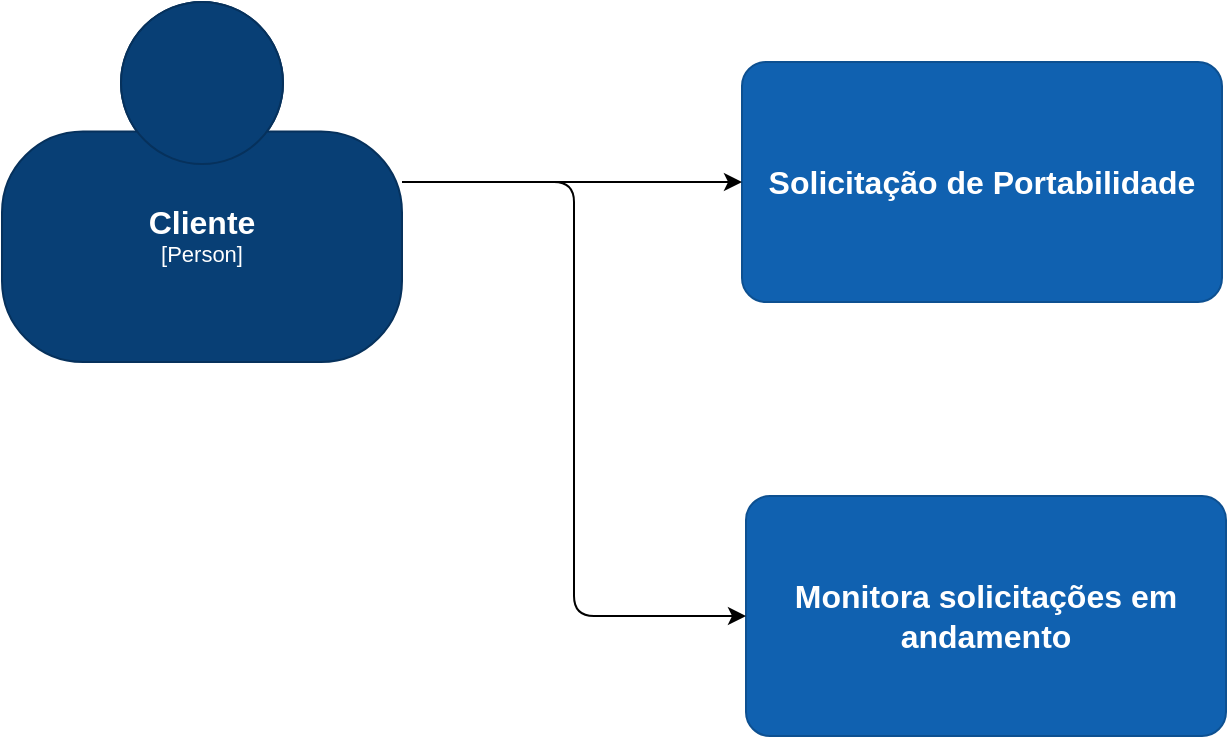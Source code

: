 <mxfile version="24.8.4" pages="12">
  <diagram name="Jornada Portabilidade de Credito" id="M5Q3jhp2dl8B_hAUe0Yg">
    <mxGraphModel grid="0" page="0" gridSize="10" guides="1" tooltips="1" connect="1" arrows="1" fold="1" pageScale="1" pageWidth="827" pageHeight="1169" math="0" shadow="0">
      <root>
        <mxCell id="0" />
        <mxCell id="1" parent="0" />
        <object placeholders="1" c4Name="Cliente" c4Type="Person" c4Description="" label="&lt;font style=&quot;font-size: 16px&quot;&gt;&lt;b&gt;%c4Name%&lt;/b&gt;&lt;/font&gt;&lt;div&gt;[%c4Type%]&lt;/div&gt;&lt;br&gt;&lt;div&gt;&lt;font style=&quot;font-size: 11px&quot;&gt;&lt;font color=&quot;#cccccc&quot;&gt;%c4Description%&lt;/font&gt;&lt;/div&gt;" id="SapscyyHDHpPfgI2Tr_C-2">
          <mxCell style="html=1;fontSize=11;dashed=0;whiteSpace=wrap;fillColor=#083F75;strokeColor=#06315C;fontColor=#ffffff;shape=mxgraph.c4.person2;align=center;metaEdit=1;points=[[0.5,0,0],[1,0.5,0],[1,0.75,0],[0.75,1,0],[0.5,1,0],[0.25,1,0],[0,0.75,0],[0,0.5,0]];resizable=0;" vertex="1" parent="1">
            <mxGeometry y="110" width="200" height="180" as="geometry" />
          </mxCell>
        </object>
        <object placeholders="1" c4Name="Solicitação de Portabilidade" c4Type="" c4Description="" label="&lt;font style=&quot;font-size: 16px&quot;&gt;&lt;b&gt;%c4Name%&lt;/b&gt;&lt;/font&gt;&lt;br&gt;&lt;div&gt;&lt;font style=&quot;font-size: 11px&quot;&gt;&lt;font color=&quot;#cccccc&quot;&gt;%c4Description%&lt;/font&gt;&lt;/div&gt;" link="data:page/id,Eoj2zc0qK1CCEjsgoFF5" id="SapscyyHDHpPfgI2Tr_C-3">
          <mxCell style="rounded=1;whiteSpace=wrap;html=1;labelBackgroundColor=none;fillColor=#1061B0;fontColor=#ffffff;align=center;arcSize=10;strokeColor=#0D5091;metaEdit=1;resizable=0;points=[[0.25,0,0],[0.5,0,0],[0.75,0,0],[1,0.25,0],[1,0.5,0],[1,0.75,0],[0.75,1,0],[0.5,1,0],[0.25,1,0],[0,0.75,0],[0,0.5,0],[0,0.25,0]];" vertex="1" parent="1">
            <mxGeometry x="370" y="140" width="240" height="120" as="geometry" />
          </mxCell>
        </object>
        <mxCell id="SapscyyHDHpPfgI2Tr_C-4" style="edgeStyle=orthogonalEdgeStyle;rounded=0;orthogonalLoop=1;jettySize=auto;html=1;entryX=0;entryY=0.5;entryDx=0;entryDy=0;entryPerimeter=0;" edge="1" parent="1" source="SapscyyHDHpPfgI2Tr_C-2" target="SapscyyHDHpPfgI2Tr_C-3">
          <mxGeometry relative="1" as="geometry" />
        </mxCell>
        <object placeholders="1" c4Name="Monitora solicitações em andamento" c4Type="Software System" c4Description="" label="&lt;font style=&quot;font-size: 16px&quot;&gt;&lt;b&gt;%c4Name%&lt;/b&gt;&lt;/font&gt;&lt;br&gt;&lt;div&gt;&lt;font style=&quot;font-size: 11px&quot;&gt;&lt;font color=&quot;#cccccc&quot;&gt;%c4Description%&lt;/font&gt;&lt;/div&gt;" id="mTzrBxoiOlpLPczm_hHG-1">
          <mxCell style="rounded=1;whiteSpace=wrap;html=1;labelBackgroundColor=none;fillColor=#1061B0;fontColor=#ffffff;align=center;arcSize=10;strokeColor=#0D5091;metaEdit=1;resizable=0;points=[[0.25,0,0],[0.5,0,0],[0.75,0,0],[1,0.25,0],[1,0.5,0],[1,0.75,0],[0.75,1,0],[0.5,1,0],[0.25,1,0],[0,0.75,0],[0,0.5,0],[0,0.25,0]];" vertex="1" parent="1">
            <mxGeometry x="372" y="357" width="240" height="120" as="geometry" />
          </mxCell>
        </object>
        <mxCell id="mTzrBxoiOlpLPczm_hHG-2" style="edgeStyle=orthogonalEdgeStyle;rounded=1;orthogonalLoop=1;jettySize=auto;html=1;entryX=0;entryY=0.5;entryDx=0;entryDy=0;entryPerimeter=0;curved=0;" edge="1" parent="1" source="SapscyyHDHpPfgI2Tr_C-2" target="mTzrBxoiOlpLPczm_hHG-1">
          <mxGeometry relative="1" as="geometry" />
        </mxCell>
      </root>
    </mxGraphModel>
  </diagram>
  <diagram id="Eoj2zc0qK1CCEjsgoFF5" name="Cliente - Solicita Portabilidade">
    <mxGraphModel grid="0" page="0" gridSize="10" guides="1" tooltips="1" connect="1" arrows="1" fold="1" pageScale="1" pageWidth="827" pageHeight="1169" math="0" shadow="0">
      <root>
        <mxCell id="0" />
        <mxCell id="1" parent="0" />
        <object placeholders="1" c4Name="Cliente" c4Type="Person" c4Description="Description of person." label="&lt;font style=&quot;font-size: 16px&quot;&gt;&lt;b&gt;%c4Name%&lt;/b&gt;&lt;/font&gt;&lt;div&gt;[%c4Type%]&lt;/div&gt;&lt;br&gt;&lt;div&gt;&lt;font style=&quot;font-size: 11px&quot;&gt;&lt;font color=&quot;#cccccc&quot;&gt;%c4Description%&lt;/font&gt;&lt;/div&gt;" id="H8cNcSIHCVEDCAAMHMi0-1">
          <mxCell style="html=1;fontSize=11;dashed=0;whiteSpace=wrap;fillColor=#083F75;strokeColor=#06315C;fontColor=#ffffff;shape=mxgraph.c4.person2;align=center;metaEdit=1;points=[[0.5,0,0],[1,0.5,0],[1,0.75,0],[0.75,1,0],[0.5,1,0],[0.25,1,0],[0,0.75,0],[0,0.5,0]];resizable=0;" vertex="1" parent="1">
            <mxGeometry x="-132" y="350" width="200" height="180" as="geometry" />
          </mxCell>
        </object>
        <mxCell id="H8cNcSIHCVEDCAAMHMi0-2" style="edgeStyle=orthogonalEdgeStyle;rounded=0;orthogonalLoop=1;jettySize=auto;html=1;entryX=0;entryY=0.5;entryDx=0;entryDy=0;entryPerimeter=0;" edge="1" parent="1" source="H8cNcSIHCVEDCAAMHMi0-1" target="H8cNcSIHCVEDCAAMHMi0-5">
          <mxGeometry relative="1" as="geometry">
            <mxPoint x="510" y="440" as="targetPoint" />
          </mxGeometry>
        </mxCell>
        <object placeholders="1" c4Name="Solicitação de Portabilidade" c4Type="SystemScopeBoundary" c4Application="Solicitação de Portabilidade" label="&lt;font style=&quot;font-size: 16px&quot;&gt;&lt;b&gt;&lt;div style=&quot;text-align: left&quot;&gt;%c4Name%&lt;/div&gt;&lt;/b&gt;&lt;/font&gt;&lt;div style=&quot;text-align: left&quot;&gt;[%c4Application%]&lt;/div&gt;" id="H8cNcSIHCVEDCAAMHMi0-3">
          <mxCell style="rounded=1;fontSize=11;whiteSpace=wrap;html=1;dashed=1;arcSize=20;fillColor=none;strokeColor=#666666;fontColor=#333333;labelBackgroundColor=none;align=left;verticalAlign=bottom;labelBorderColor=none;spacingTop=0;spacing=10;dashPattern=8 4;metaEdit=1;rotatable=0;perimeter=rectanglePerimeter;noLabel=0;labelPadding=0;allowArrows=0;connectable=0;expand=0;recursiveResize=0;editable=1;pointerEvents=0;absoluteArcSize=1;points=[[0.25,0,0],[0.5,0,0],[0.75,0,0],[1,0.25,0],[1,0.5,0],[1,0.75,0],[0.75,1,0],[0.5,1,0],[0.25,1,0],[0,0.75,0],[0,0.5,0],[0,0.25,0]];" vertex="1" parent="1">
            <mxGeometry x="230" y="320" width="975" height="252" as="geometry" />
          </mxCell>
        </object>
        <mxCell id="H8cNcSIHCVEDCAAMHMi0-4" value="" style="edgeStyle=orthogonalEdgeStyle;rounded=0;orthogonalLoop=1;jettySize=auto;html=1;" edge="1" parent="1" source="H8cNcSIHCVEDCAAMHMi0-5" target="H8cNcSIHCVEDCAAMHMi0-7">
          <mxGeometry relative="1" as="geometry" />
        </mxCell>
        <object placeholders="1" c4Name="Seleciona contrato" c4Type="" c4Description="" label="&lt;font style=&quot;font-size: 16px&quot;&gt;&lt;b&gt;%c4Name%&lt;/b&gt;&lt;/font&gt;&lt;br&gt;&lt;div&gt;&lt;font style=&quot;font-size: 11px&quot;&gt;&lt;font color=&quot;#cccccc&quot;&gt;%c4Description%&lt;/font&gt;&lt;/div&gt;" link="data:page/id,CIQenNhYzxgULgR5Yc79" id="H8cNcSIHCVEDCAAMHMi0-5">
          <mxCell style="rounded=1;whiteSpace=wrap;html=1;labelBackgroundColor=none;fillColor=#1061B0;fontColor=#ffffff;align=center;arcSize=10;strokeColor=#0D5091;metaEdit=1;resizable=0;points=[[0.25,0,0],[0.5,0,0],[0.75,0,0],[1,0.25,0],[1,0.5,0],[1,0.75,0],[0.75,1,0],[0.5,1,0],[0.25,1,0],[0,0.75,0],[0,0.5,0],[0,0.25,0]];" vertex="1" parent="1">
            <mxGeometry x="286" y="380" width="240" height="120" as="geometry" />
          </mxCell>
        </object>
        <mxCell id="H8cNcSIHCVEDCAAMHMi0-6" value="" style="edgeStyle=orthogonalEdgeStyle;rounded=0;orthogonalLoop=1;jettySize=auto;html=1;" edge="1" parent="1" source="H8cNcSIHCVEDCAAMHMi0-7" target="H8cNcSIHCVEDCAAMHMi0-8">
          <mxGeometry relative="1" as="geometry" />
        </mxCell>
        <object placeholders="1" c4Name="Verifica os valores" c4Type="" c4Description="" label="&lt;font style=&quot;font-size: 16px&quot;&gt;&lt;b&gt;%c4Name%&lt;/b&gt;&lt;/font&gt;&lt;br&gt;&lt;div&gt;&lt;font style=&quot;font-size: 11px&quot;&gt;&lt;font color=&quot;#cccccc&quot;&gt;%c4Description%&lt;/font&gt;&lt;/div&gt;" link="data:page/id,Ccs2A9_U3fxuOOCh3Cor" id="H8cNcSIHCVEDCAAMHMi0-7">
          <mxCell style="rounded=1;whiteSpace=wrap;html=1;labelBackgroundColor=none;fillColor=#1061B0;fontColor=#ffffff;align=center;arcSize=10;strokeColor=#0D5091;metaEdit=1;resizable=0;points=[[0.25,0,0],[0.5,0,0],[0.75,0,0],[1,0.25,0],[1,0.5,0],[1,0.75,0],[0.75,1,0],[0.5,1,0],[0.25,1,0],[0,0.75,0],[0,0.5,0],[0,0.25,0]];" vertex="1" parent="1">
            <mxGeometry x="596" y="380" width="240" height="120" as="geometry" />
          </mxCell>
        </object>
        <object placeholders="1" c4Name="Solicita Portabilidade" c4Type="" c4Description="" label="&lt;font style=&quot;font-size: 16px&quot;&gt;&lt;b&gt;%c4Name%&lt;/b&gt;&lt;/font&gt;&lt;br&gt;&lt;div&gt;&lt;font style=&quot;font-size: 11px&quot;&gt;&lt;font color=&quot;#cccccc&quot;&gt;%c4Description%&lt;/font&gt;&lt;/div&gt;" link="data:page/id,QtDWNPoXRGx8fuTgHqXs" id="H8cNcSIHCVEDCAAMHMi0-8">
          <mxCell style="rounded=1;whiteSpace=wrap;html=1;labelBackgroundColor=none;fillColor=#1061B0;fontColor=#ffffff;align=center;arcSize=10;strokeColor=#0D5091;metaEdit=1;resizable=0;points=[[0.25,0,0],[0.5,0,0],[0.75,0,0],[1,0.25,0],[1,0.5,0],[1,0.75,0],[0.75,1,0],[0.5,1,0],[0.25,1,0],[0,0.75,0],[0,0.5,0],[0,0.25,0]];" vertex="1" parent="1">
            <mxGeometry x="916" y="380" width="240" height="120" as="geometry" />
          </mxCell>
        </object>
        <object placeholders="1" c4Name="Monitora solicitações em andamento" c4Type="Software System" c4Description="" label="&lt;font style=&quot;font-size: 16px&quot;&gt;&lt;b&gt;%c4Name%&lt;/b&gt;&lt;/font&gt;&lt;br&gt;&lt;div&gt;&lt;font style=&quot;font-size: 11px&quot;&gt;&lt;font color=&quot;#cccccc&quot;&gt;%c4Description%&lt;/font&gt;&lt;/div&gt;" id="ksHkgbFeRTgv9DnVCOLY-1">
          <mxCell style="rounded=1;whiteSpace=wrap;html=1;labelBackgroundColor=none;fillColor=#1061B0;fontColor=#ffffff;align=center;arcSize=10;strokeColor=#0D5091;metaEdit=1;resizable=0;points=[[0.25,0,0],[0.5,0,0],[0.75,0,0],[1,0.25,0],[1,0.5,0],[1,0.75,0],[0.75,1,0],[0.5,1,0],[0.25,1,0],[0,0.75,0],[0,0.5,0],[0,0.25,0]];" vertex="1" parent="1">
            <mxGeometry x="230" y="689" width="240" height="120" as="geometry" />
          </mxCell>
        </object>
        <mxCell id="ksHkgbFeRTgv9DnVCOLY-2" style="edgeStyle=orthogonalEdgeStyle;rounded=1;orthogonalLoop=1;jettySize=auto;html=1;entryX=0;entryY=0.5;entryDx=0;entryDy=0;entryPerimeter=0;curved=0;" edge="1" parent="1" source="H8cNcSIHCVEDCAAMHMi0-1" target="ksHkgbFeRTgv9DnVCOLY-1">
          <mxGeometry relative="1" as="geometry" />
        </mxCell>
      </root>
    </mxGraphModel>
  </diagram>
  <diagram id="CIQenNhYzxgULgR5Yc79" name="Cliente - Seleciona Contrato">
    <mxGraphModel grid="0" page="0" gridSize="10" guides="1" tooltips="1" connect="1" arrows="1" fold="1" pageScale="1" pageWidth="827" pageHeight="1169" math="0" shadow="0">
      <root>
        <mxCell id="0" />
        <mxCell id="1" parent="0" />
        <object placeholders="1" c4Name="Cliente" c4Type="Person" c4Description="Description of person." label="&lt;font style=&quot;font-size: 16px&quot;&gt;&lt;b&gt;%c4Name%&lt;/b&gt;&lt;/font&gt;&lt;div&gt;[%c4Type%]&lt;/div&gt;&lt;br&gt;&lt;div&gt;&lt;font style=&quot;font-size: 11px&quot;&gt;&lt;font color=&quot;#cccccc&quot;&gt;%c4Description%&lt;/font&gt;&lt;/div&gt;" id="_vm4X3bxdc9zdnM3_FoE-1">
          <mxCell style="html=1;fontSize=11;dashed=0;whiteSpace=wrap;fillColor=#083F75;strokeColor=#06315C;fontColor=#ffffff;shape=mxgraph.c4.person2;align=center;metaEdit=1;points=[[0.5,0,0],[1,0.5,0],[1,0.75,0],[0.75,1,0],[0.5,1,0],[0.25,1,0],[0,0.75,0],[0,0.5,0]];resizable=0;" vertex="1" parent="1">
            <mxGeometry x="-30" y="840" width="200" height="180" as="geometry" />
          </mxCell>
        </object>
        <mxCell id="_vm4X3bxdc9zdnM3_FoE-2" style="edgeStyle=orthogonalEdgeStyle;rounded=0;orthogonalLoop=1;jettySize=auto;html=1;entryX=0;entryY=0.5;entryDx=0;entryDy=0;entryPerimeter=0;" edge="1" parent="1" source="_vm4X3bxdc9zdnM3_FoE-1" target="_vm4X3bxdc9zdnM3_FoE-5">
          <mxGeometry relative="1" as="geometry">
            <mxPoint x="460" y="930" as="targetPoint" />
          </mxGeometry>
        </mxCell>
        <object placeholders="1" c4Name="Solicitação de Portabilidade" c4Type="SystemScopeBoundary" c4Application="Solicitação de Portabilidade" label="&lt;font style=&quot;font-size: 16px&quot;&gt;&lt;b&gt;&lt;div style=&quot;text-align: left&quot;&gt;%c4Name%&lt;/div&gt;&lt;/b&gt;&lt;/font&gt;&lt;div style=&quot;text-align: left&quot;&gt;[%c4Application%]&lt;/div&gt;" id="_vm4X3bxdc9zdnM3_FoE-3">
          <mxCell style="rounded=1;fontSize=11;whiteSpace=wrap;html=1;dashed=1;arcSize=20;fillColor=none;strokeColor=#666666;fontColor=#333333;labelBackgroundColor=none;align=left;verticalAlign=bottom;labelBorderColor=none;spacingTop=0;spacing=10;dashPattern=8 4;metaEdit=1;rotatable=0;perimeter=rectanglePerimeter;noLabel=0;labelPadding=0;allowArrows=0;connectable=0;expand=0;recursiveResize=0;editable=1;pointerEvents=0;absoluteArcSize=1;points=[[0.25,0,0],[0.5,0,0],[0.75,0,0],[1,0.25,0],[1,0.5,0],[1,0.75,0],[0.75,1,0],[0.5,1,0],[0.25,1,0],[0,0.75,0],[0,0.5,0],[0,0.25,0]];" vertex="1" parent="1">
            <mxGeometry x="250" y="695" width="1620" height="725" as="geometry" />
          </mxCell>
        </object>
        <object placeholders="1" c4Name="Seleciona Contrato" c4Type="SystemScopeBoundary" c4Application="Seleciona Contrato" label="&lt;font style=&quot;font-size: 16px&quot;&gt;&lt;b&gt;&lt;div style=&quot;text-align: left&quot;&gt;%c4Name%&lt;/div&gt;&lt;/b&gt;&lt;/font&gt;&lt;div style=&quot;text-align: left&quot;&gt;[%c4Application%]&lt;/div&gt;" id="_vm4X3bxdc9zdnM3_FoE-4">
          <mxCell style="rounded=1;fontSize=11;whiteSpace=wrap;html=1;dashed=1;arcSize=20;fillColor=none;strokeColor=#666666;fontColor=#333333;labelBackgroundColor=none;align=left;verticalAlign=bottom;labelBorderColor=none;spacingTop=0;spacing=10;dashPattern=8 4;metaEdit=1;rotatable=0;perimeter=rectanglePerimeter;noLabel=0;labelPadding=0;allowArrows=0;connectable=0;expand=0;recursiveResize=0;editable=1;pointerEvents=0;absoluteArcSize=1;points=[[0.25,0,0],[0.5,0,0],[0.75,0,0],[1,0.25,0],[1,0.5,0],[1,0.75,0],[0.75,1,0],[0.5,1,0],[0.25,1,0],[0,0.75,0],[0,0.5,0],[0,0.25,0]];" vertex="1" parent="1">
            <mxGeometry x="330" y="800" width="780" height="510" as="geometry" />
          </mxCell>
        </object>
        <object placeholders="1" c4Name="Seleciona Credora" c4Type="PROPONENTE" c4Description="" label="&lt;font style=&quot;font-size: 16px&quot;&gt;&lt;b&gt;%c4Name%&lt;/b&gt;&lt;/font&gt;&lt;div&gt;[%c4Type%]&lt;/div&gt;&lt;br&gt;&lt;div&gt;&lt;font style=&quot;font-size: 11px&quot;&gt;&lt;font color=&quot;#cccccc&quot;&gt;%c4Description%&lt;/font&gt;&lt;/div&gt;" id="_vm4X3bxdc9zdnM3_FoE-5">
          <mxCell style="rounded=1;whiteSpace=wrap;html=1;labelBackgroundColor=none;fillColor=#3399FF;fontColor=#ffffff;align=center;arcSize=10;strokeColor=#0D5091;metaEdit=1;resizable=0;points=[[0.25,0,0],[0.5,0,0],[0.75,0,0],[1,0.25,0],[1,0.5,0],[1,0.75,0],[0.75,1,0],[0.5,1,0],[0.25,1,0],[0,0.75,0],[0,0.5,0],[0,0.25,0]];" vertex="1" parent="1">
            <mxGeometry x="400" y="870" width="240" height="120" as="geometry" />
          </mxCell>
        </object>
        <mxCell id="_vm4X3bxdc9zdnM3_FoE-6" value="" style="edgeStyle=orthogonalEdgeStyle;rounded=0;orthogonalLoop=1;jettySize=auto;html=1;entryX=0.5;entryY=0;entryDx=0;entryDy=0;entryPerimeter=0;exitX=0.5;exitY=1;exitDx=0;exitDy=0;exitPerimeter=0;curved=1;" edge="1" parent="1" source="_vm4X3bxdc9zdnM3_FoE-7" target="_vm4X3bxdc9zdnM3_FoE-10">
          <mxGeometry relative="1" as="geometry">
            <Array as="points">
              <mxPoint x="920" y="1040" />
              <mxPoint x="520" y="1040" />
            </Array>
          </mxGeometry>
        </mxCell>
        <object placeholders="1" c4Name="Verifica consentimento" c4Type="PROPONENTE" c4Description="" label="&lt;font style=&quot;font-size: 16px&quot;&gt;&lt;b&gt;%c4Name%&lt;/b&gt;&lt;/font&gt;&lt;div&gt;[%c4Type%]&lt;/div&gt;&lt;br&gt;&lt;div&gt;&lt;font style=&quot;font-size: 11px&quot;&gt;&lt;font color=&quot;#cccccc&quot;&gt;%c4Description%&lt;/font&gt;&lt;/div&gt;" id="_vm4X3bxdc9zdnM3_FoE-7">
          <mxCell style="rounded=1;whiteSpace=wrap;html=1;labelBackgroundColor=none;fillColor=#3399FF;fontColor=#ffffff;align=center;arcSize=10;strokeColor=#0D5091;metaEdit=1;resizable=0;points=[[0.25,0,0],[0.5,0,0],[0.75,0,0],[1,0.25,0],[1,0.5,0],[1,0.75,0],[0.75,1,0],[0.5,1,0],[0.25,1,0],[0,0.75,0],[0,0.5,0],[0,0.25,0]];" vertex="1" parent="1">
            <mxGeometry x="800" y="870" width="240" height="120" as="geometry" />
          </mxCell>
        </object>
        <mxCell id="_vm4X3bxdc9zdnM3_FoE-8" style="edgeStyle=orthogonalEdgeStyle;rounded=0;orthogonalLoop=1;jettySize=auto;html=1;entryX=0;entryY=0.5;entryDx=0;entryDy=0;entryPerimeter=0;exitX=1;exitY=0.5;exitDx=0;exitDy=0;exitPerimeter=0;" edge="1" parent="1" source="_vm4X3bxdc9zdnM3_FoE-5" target="_vm4X3bxdc9zdnM3_FoE-7">
          <mxGeometry relative="1" as="geometry">
            <mxPoint x="720" y="1030" as="sourcePoint" />
          </mxGeometry>
        </mxCell>
        <mxCell id="_vm4X3bxdc9zdnM3_FoE-9" value="" style="edgeStyle=orthogonalEdgeStyle;rounded=0;orthogonalLoop=1;jettySize=auto;html=1;exitX=1;exitY=0.5;exitDx=0;exitDy=0;exitPerimeter=0;" edge="1" parent="1" source="_vm4X3bxdc9zdnM3_FoE-10" target="_vm4X3bxdc9zdnM3_FoE-11">
          <mxGeometry relative="1" as="geometry" />
        </mxCell>
        <object placeholders="1" c4Name="Recupera contratos validos" c4Type="PROPONENTE" c4Description="" label="&lt;font style=&quot;font-size: 16px&quot;&gt;&lt;b&gt;%c4Name%&lt;/b&gt;&lt;/font&gt;&lt;div&gt;[%c4Type%]&lt;/div&gt;&lt;br&gt;&lt;div&gt;&lt;font style=&quot;font-size: 11px&quot;&gt;&lt;font color=&quot;#cccccc&quot;&gt;%c4Description%&lt;/font&gt;&lt;/div&gt;" id="_vm4X3bxdc9zdnM3_FoE-10">
          <mxCell style="rounded=1;whiteSpace=wrap;html=1;labelBackgroundColor=none;fillColor=#3399FF;fontColor=#ffffff;align=center;arcSize=10;strokeColor=#0D5091;metaEdit=1;resizable=0;points=[[0.25,0,0],[0.5,0,0],[0.75,0,0],[1,0.25,0],[1,0.5,0],[1,0.75,0],[0.75,1,0],[0.5,1,0],[0.25,1,0],[0,0.75,0],[0,0.5,0],[0,0.25,0]];" vertex="1" parent="1">
            <mxGeometry x="400" y="1090" width="240" height="120" as="geometry" />
          </mxCell>
        </object>
        <object placeholders="1" c4Name="Seleciona contrato para portabilidade" c4Type="PROPONENTE" c4Description="" label="&lt;font style=&quot;font-size: 16px&quot;&gt;&lt;b&gt;%c4Name%&lt;/b&gt;&lt;/font&gt;&lt;div&gt;[%c4Type%]&lt;/div&gt;&lt;br&gt;&lt;div&gt;&lt;font style=&quot;font-size: 11px&quot;&gt;&lt;font color=&quot;#cccccc&quot;&gt;%c4Description%&lt;/font&gt;&lt;/div&gt;" id="_vm4X3bxdc9zdnM3_FoE-11">
          <mxCell style="rounded=1;whiteSpace=wrap;html=1;labelBackgroundColor=none;fillColor=#3399FF;fontColor=#ffffff;align=center;arcSize=10;strokeColor=#0D5091;metaEdit=1;resizable=0;points=[[0.25,0,0],[0.5,0,0],[0.75,0,0],[1,0.25,0],[1,0.5,0],[1,0.75,0],[0.75,1,0],[0.5,1,0],[0.25,1,0],[0,0.75,0],[0,0.5,0],[0,0.25,0]];" vertex="1" parent="1">
            <mxGeometry x="810" y="1090" width="240" height="120" as="geometry" />
          </mxCell>
        </object>
        <mxCell id="_vm4X3bxdc9zdnM3_FoE-12" style="edgeStyle=orthogonalEdgeStyle;rounded=0;orthogonalLoop=1;jettySize=auto;html=1;" edge="1" parent="1" source="_vm4X3bxdc9zdnM3_FoE-13" target="_vm4X3bxdc9zdnM3_FoE-15">
          <mxGeometry relative="1" as="geometry" />
        </mxCell>
        <object placeholders="1" c4Name="Verifica os valores" c4Type="Software System" c4Description="" label="&lt;font style=&quot;font-size: 16px&quot;&gt;&lt;b&gt;%c4Name%&lt;/b&gt;&lt;/font&gt;&lt;br&gt;&lt;div&gt;&lt;font style=&quot;font-size: 11px&quot;&gt;&lt;font color=&quot;#cccccc&quot;&gt;%c4Description%&lt;/font&gt;&lt;/div&gt;" link="data:page/id,Ccs2A9_U3fxuOOCh3Cor" id="_vm4X3bxdc9zdnM3_FoE-13">
          <mxCell style="rounded=1;whiteSpace=wrap;html=1;labelBackgroundColor=none;fillColor=#1061B0;fontColor=#ffffff;align=center;arcSize=10;strokeColor=#0D5091;metaEdit=1;resizable=0;points=[[0.25,0,0],[0.5,0,0],[0.75,0,0],[1,0.25,0],[1,0.5,0],[1,0.75,0],[0.75,1,0],[0.5,1,0],[0.25,1,0],[0,0.75,0],[0,0.5,0],[0,0.25,0]];" vertex="1" parent="1">
            <mxGeometry x="1220" y="1090" width="240" height="120" as="geometry" />
          </mxCell>
        </object>
        <mxCell id="_vm4X3bxdc9zdnM3_FoE-14" style="edgeStyle=orthogonalEdgeStyle;rounded=0;orthogonalLoop=1;jettySize=auto;html=1;entryX=0;entryY=0.5;entryDx=0;entryDy=0;entryPerimeter=0;" edge="1" parent="1" source="_vm4X3bxdc9zdnM3_FoE-11" target="_vm4X3bxdc9zdnM3_FoE-13">
          <mxGeometry relative="1" as="geometry" />
        </mxCell>
        <object placeholders="1" c4Name="Solicita Portabilidade" c4Type="Software System" c4Description="" label="&lt;font style=&quot;font-size: 16px&quot;&gt;&lt;b&gt;%c4Name%&lt;/b&gt;&lt;/font&gt;&lt;br&gt;&lt;div&gt;&lt;font style=&quot;font-size: 11px&quot;&gt;&lt;font color=&quot;#cccccc&quot;&gt;%c4Description%&lt;/font&gt;&lt;/div&gt;" link="data:page/id,QtDWNPoXRGx8fuTgHqXs" id="_vm4X3bxdc9zdnM3_FoE-15">
          <mxCell style="rounded=1;whiteSpace=wrap;html=1;labelBackgroundColor=none;fillColor=#1061B0;fontColor=#ffffff;align=center;arcSize=10;strokeColor=#0D5091;metaEdit=1;resizable=0;points=[[0.25,0,0],[0.5,0,0],[0.75,0,0],[1,0.25,0],[1,0.5,0],[1,0.75,0],[0.75,1,0],[0.5,1,0],[0.25,1,0],[0,0.75,0],[0,0.5,0],[0,0.25,0]];" vertex="1" parent="1">
            <mxGeometry x="1600" y="1090" width="240" height="120" as="geometry" />
          </mxCell>
        </object>
        <mxCell id="kb-HacVraQY8sw6rBCYf-5" value="ver fluxo alternativo" style="ellipse;whiteSpace=wrap;html=1;fillColor=#e1d5e7;strokeColor=#9673a6;shadow=1;" vertex="1" parent="1">
          <mxGeometry x="987" y="940" width="90" height="80" as="geometry" />
        </mxCell>
        <mxCell id="XlRjpoYn9icDQc6X6u1m-1" value="&lt;b&gt;Caminho feliz&lt;/b&gt;" style="text;html=1;align=left;verticalAlign=middle;whiteSpace=wrap;rounded=0;fontSize=19;" vertex="1" parent="1">
          <mxGeometry x="5" y="586" width="616" height="30" as="geometry" />
        </mxCell>
        <mxCell id="XlRjpoYn9icDQc6X6u1m-2" value="&lt;b style=&quot;font-size: 19px;&quot;&gt;Contexto:&lt;/b&gt; Cliente seleciona contrato para realizar portabilidade de crédito" style="text;html=1;align=center;verticalAlign=middle;whiteSpace=wrap;rounded=0;fontSize=19;" vertex="1" parent="1">
          <mxGeometry x="-30" y="621" width="698" height="30" as="geometry" />
        </mxCell>
      </root>
    </mxGraphModel>
  </diagram>
  <diagram id="Ccs2A9_U3fxuOOCh3Cor" name="Cliente - Verifica valor portabilidade">
    <mxGraphModel grid="0" page="0" gridSize="10" guides="1" tooltips="1" connect="1" arrows="1" fold="1" pageScale="1" pageWidth="827" pageHeight="1169" math="0" shadow="0">
      <root>
        <mxCell id="0" />
        <mxCell id="1" parent="0" />
        <object placeholders="1" c4Name="Cliente" c4Type="Person" c4Description="" label="&lt;font style=&quot;font-size: 16px&quot;&gt;&lt;b&gt;%c4Name%&lt;/b&gt;&lt;/font&gt;&lt;div&gt;[%c4Type%]&lt;/div&gt;&lt;br&gt;&lt;div&gt;&lt;font style=&quot;font-size: 11px&quot;&gt;&lt;font color=&quot;#cccccc&quot;&gt;%c4Description%&lt;/font&gt;&lt;/div&gt;" id="ap6cFAMUo3RkKITiRbT4-1">
          <mxCell style="html=1;fontSize=11;dashed=0;whiteSpace=wrap;fillColor=#083F75;strokeColor=#06315C;fontColor=#ffffff;shape=mxgraph.c4.person2;align=center;metaEdit=1;points=[[0.5,0,0],[1,0.5,0],[1,0.75,0],[0.75,1,0],[0.5,1,0],[0.25,1,0],[0,0.75,0],[0,0.5,0]];resizable=0;" vertex="1" parent="1">
            <mxGeometry x="-84" y="1602" width="200" height="180" as="geometry" />
          </mxCell>
        </object>
        <object placeholders="1" c4Name="Solicitação de Portabilidade" c4Type="SystemScopeBoundary" c4Application="Solicitação de Portabilidade" label="&lt;font style=&quot;font-size: 16px&quot;&gt;&lt;b&gt;&lt;div style=&quot;text-align: left&quot;&gt;%c4Name%&lt;/div&gt;&lt;/b&gt;&lt;/font&gt;&lt;div style=&quot;text-align: left&quot;&gt;[%c4Application%]&lt;/div&gt;" id="ap6cFAMUo3RkKITiRbT4-2">
          <mxCell style="rounded=1;fontSize=11;whiteSpace=wrap;html=1;dashed=1;arcSize=20;fillColor=none;strokeColor=#666666;fontColor=#333333;labelBackgroundColor=none;align=left;verticalAlign=bottom;labelBorderColor=none;spacingTop=0;spacing=10;dashPattern=8 4;metaEdit=1;rotatable=0;perimeter=rectanglePerimeter;noLabel=0;labelPadding=0;allowArrows=0;connectable=0;expand=0;recursiveResize=0;editable=1;pointerEvents=0;absoluteArcSize=1;points=[[0.25,0,0],[0.5,0,0],[0.75,0,0],[1,0.25,0],[1,0.5,0],[1,0.75,0],[0.75,1,0],[0.5,1,0],[0.25,1,0],[0,0.75,0],[0,0.5,0],[0,0.25,0]];" vertex="1" parent="1">
            <mxGeometry x="196" y="1532" width="1218" height="346" as="geometry" />
          </mxCell>
        </object>
        <mxCell id="ap6cFAMUo3RkKITiRbT4-3" style="edgeStyle=orthogonalEdgeStyle;rounded=0;orthogonalLoop=1;jettySize=auto;html=1;" edge="1" parent="1" source="ap6cFAMUo3RkKITiRbT4-4">
          <mxGeometry relative="1" as="geometry">
            <mxPoint x="744" y="1692" as="targetPoint" />
          </mxGeometry>
        </mxCell>
        <object placeholders="1" c4Name="Seleciona contrato" c4Type="" c4Description="" label="&lt;font style=&quot;font-size: 16px&quot;&gt;&lt;b&gt;%c4Name%&lt;/b&gt;&lt;/font&gt;&lt;br&gt;&lt;div&gt;&lt;font style=&quot;font-size: 11px&quot;&gt;&lt;font color=&quot;#cccccc&quot;&gt;%c4Description%&lt;/font&gt;&lt;/div&gt;" link="data:page/id,CIQenNhYzxgULgR5Yc79" id="ap6cFAMUo3RkKITiRbT4-4">
          <mxCell style="rounded=1;whiteSpace=wrap;html=1;labelBackgroundColor=none;fillColor=#1061B0;fontColor=#ffffff;align=center;arcSize=10;strokeColor=#0D5091;metaEdit=1;resizable=0;points=[[0.25,0,0],[0.5,0,0],[0.75,0,0],[1,0.25,0],[1,0.5,0],[1,0.75,0],[0.75,1,0],[0.5,1,0],[0.25,1,0],[0,0.75,0],[0,0.5,0],[0,0.25,0]];" vertex="1" parent="1">
            <mxGeometry x="330" y="1632" width="240" height="120" as="geometry" />
          </mxCell>
        </object>
        <mxCell id="ap6cFAMUo3RkKITiRbT4-5" style="edgeStyle=orthogonalEdgeStyle;rounded=0;orthogonalLoop=1;jettySize=auto;html=1;entryX=0;entryY=0.5;entryDx=0;entryDy=0;entryPerimeter=0;" edge="1" parent="1" source="ap6cFAMUo3RkKITiRbT4-1" target="ap6cFAMUo3RkKITiRbT4-4">
          <mxGeometry relative="1" as="geometry" />
        </mxCell>
        <object placeholders="1" c4Name="Verifica os valores" c4Type="SystemScopeBoundary" c4Application="Verifica os valores" label="&lt;font style=&quot;font-size: 16px&quot;&gt;&lt;b&gt;&lt;div style=&quot;text-align: left&quot;&gt;%c4Name%&lt;/div&gt;&lt;/b&gt;&lt;/font&gt;&lt;div style=&quot;text-align: left&quot;&gt;[%c4Application%]&lt;/div&gt;" id="ap6cFAMUo3RkKITiRbT4-6">
          <mxCell style="rounded=1;fontSize=11;whiteSpace=wrap;html=1;dashed=1;arcSize=20;fillColor=none;strokeColor=#666666;fontColor=#333333;labelBackgroundColor=none;align=left;verticalAlign=bottom;labelBorderColor=none;spacingTop=0;spacing=10;dashPattern=8 4;metaEdit=1;rotatable=0;perimeter=rectanglePerimeter;noLabel=0;labelPadding=0;allowArrows=0;connectable=0;expand=0;recursiveResize=0;editable=1;pointerEvents=0;absoluteArcSize=1;points=[[0.25,0,0],[0.5,0,0],[0.75,0,0],[1,0.25,0],[1,0.5,0],[1,0.75,0],[0.75,1,0],[0.5,1,0],[0.25,1,0],[0,0.75,0],[0,0.5,0],[0,0.25,0]];" vertex="1" parent="1">
            <mxGeometry x="651" y="1568" width="422" height="265" as="geometry" />
          </mxCell>
        </object>
        <mxCell id="6RclimEMc2hyycu4mbYI-1" style="edgeStyle=orthogonalEdgeStyle;rounded=0;orthogonalLoop=1;jettySize=auto;html=1;" edge="1" parent="1" source="ap6cFAMUo3RkKITiRbT4-7" target="ap6cFAMUo3RkKITiRbT4-12">
          <mxGeometry relative="1" as="geometry" />
        </mxCell>
        <object placeholders="1" c4Name="Visualiza valores da proposta" c4Type="PROPONENTE" c4Description="" label="&lt;font style=&quot;font-size: 16px&quot;&gt;&lt;b&gt;%c4Name%&lt;/b&gt;&lt;/font&gt;&lt;div&gt;[%c4Type%]&lt;/div&gt;&lt;br&gt;&lt;div&gt;&lt;font style=&quot;font-size: 11px&quot;&gt;&lt;font color=&quot;#cccccc&quot;&gt;%c4Description%&lt;/font&gt;&lt;/div&gt;" id="ap6cFAMUo3RkKITiRbT4-7">
          <mxCell style="rounded=1;whiteSpace=wrap;html=1;labelBackgroundColor=none;fillColor=#3399FF;fontColor=#ffffff;align=center;arcSize=10;strokeColor=#0D5091;metaEdit=1;resizable=0;points=[[0.25,0,0],[0.5,0,0],[0.75,0,0],[1,0.25,0],[1,0.5,0],[1,0.75,0],[0.75,1,0],[0.5,1,0],[0.25,1,0],[0,0.75,0],[0,0.5,0],[0,0.25,0]];" vertex="1" parent="1">
            <mxGeometry x="748" y="1627" width="240" height="120" as="geometry" />
          </mxCell>
        </object>
        <object placeholders="1" c4Name="Solicita Portabilidade" c4Type="" c4Description="" label="&lt;font style=&quot;font-size: 16px&quot;&gt;&lt;b&gt;%c4Name%&lt;/b&gt;&lt;/font&gt;&lt;br&gt;&lt;div&gt;&lt;font style=&quot;font-size: 11px&quot;&gt;&lt;font color=&quot;#cccccc&quot;&gt;%c4Description%&lt;/font&gt;&lt;/div&gt;" link="data:page/id,QtDWNPoXRGx8fuTgHqXs" id="ap6cFAMUo3RkKITiRbT4-12">
          <mxCell style="rounded=1;whiteSpace=wrap;html=1;labelBackgroundColor=none;fillColor=#1061B0;fontColor=#ffffff;align=center;arcSize=10;strokeColor=#0D5091;metaEdit=1;resizable=0;points=[[0.25,0,0],[0.5,0,0],[0.75,0,0],[1,0.25,0],[1,0.5,0],[1,0.75,0],[0.75,1,0],[0.5,1,0],[0.25,1,0],[0,0.75,0],[0,0.5,0],[0,0.25,0]];" vertex="1" parent="1">
            <mxGeometry x="1140" y="1627" width="240" height="120" as="geometry" />
          </mxCell>
        </object>
        <UserObject label="ver fluxo alternativo" link="data:page/id,B4k6aHUSzAgBF_k9-hbv" id="4ZSun4fFaAI8jN9YhSWI-1">
          <mxCell style="ellipse;whiteSpace=wrap;html=1;fillColor=#e1d5e7;strokeColor=#9673a6;shadow=1;" vertex="1" parent="1">
            <mxGeometry x="922" y="1711" width="100" height="80" as="geometry" />
          </mxCell>
        </UserObject>
        <mxCell id="tEpyH07LfUA4E7Ao_q0W-1" value="&lt;b&gt;Caminho feliz&lt;/b&gt;" style="text;html=1;align=left;verticalAlign=middle;whiteSpace=wrap;rounded=0;fontSize=19;" vertex="1" parent="1">
          <mxGeometry x="-94" y="1428" width="616" height="30" as="geometry" />
        </mxCell>
        <mxCell id="tEpyH07LfUA4E7Ao_q0W-2" value="&lt;div style=&quot;&quot;&gt;&lt;b style=&quot;background-color: initial;&quot;&gt;Contexto:&lt;/b&gt;&lt;span style=&quot;background-color: initial;&quot;&gt; Cliente visualiza valores da proposta&lt;/span&gt;&lt;/div&gt;" style="text;html=1;align=left;verticalAlign=middle;whiteSpace=wrap;rounded=0;fontSize=19;" vertex="1" parent="1">
          <mxGeometry x="-94" y="1475" width="616" height="30" as="geometry" />
        </mxCell>
      </root>
    </mxGraphModel>
  </diagram>
  <diagram name="Cliente - Valor parcela maior" id="B4k6aHUSzAgBF_k9-hbv">
    <mxGraphModel grid="0" page="0" gridSize="10" guides="1" tooltips="1" connect="1" arrows="1" fold="1" pageScale="1" pageWidth="827" pageHeight="1169" math="0" shadow="0">
      <root>
        <mxCell id="bPySl-yQ7pnM1lsv9r7H-0" />
        <mxCell id="bPySl-yQ7pnM1lsv9r7H-1" parent="bPySl-yQ7pnM1lsv9r7H-0" />
        <object placeholders="1" c4Name="Cliente" c4Type="Person" c4Description="Description of person." label="&lt;font style=&quot;font-size: 16px&quot;&gt;&lt;b&gt;%c4Name%&lt;/b&gt;&lt;/font&gt;&lt;div&gt;[%c4Type%]&lt;/div&gt;&lt;br&gt;&lt;div&gt;&lt;font style=&quot;font-size: 11px&quot;&gt;&lt;font color=&quot;#cccccc&quot;&gt;%c4Description%&lt;/font&gt;&lt;/div&gt;" id="bPySl-yQ7pnM1lsv9r7H-2">
          <mxCell style="html=1;fontSize=11;dashed=0;whiteSpace=wrap;fillColor=#083F75;strokeColor=#06315C;fontColor=#ffffff;shape=mxgraph.c4.person2;align=center;metaEdit=1;points=[[0.5,0,0],[1,0.5,0],[1,0.75,0],[0.75,1,0],[0.5,1,0],[0.25,1,0],[0,0.75,0],[0,0.5,0]];resizable=0;" vertex="1" parent="bPySl-yQ7pnM1lsv9r7H-1">
            <mxGeometry x="136" y="1602" width="200" height="180" as="geometry" />
          </mxCell>
        </object>
        <object placeholders="1" c4Name="Solicitação de Portabilidade" c4Type="SystemScopeBoundary" c4Application="Solicitação de Portabilidade" label="&lt;font style=&quot;font-size: 16px&quot;&gt;&lt;b&gt;&lt;div style=&quot;text-align: left&quot;&gt;%c4Name%&lt;/div&gt;&lt;/b&gt;&lt;/font&gt;&lt;div style=&quot;text-align: left&quot;&gt;[%c4Application%]&lt;/div&gt;" id="bPySl-yQ7pnM1lsv9r7H-3">
          <mxCell style="rounded=1;fontSize=11;whiteSpace=wrap;html=1;dashed=1;arcSize=20;fillColor=none;strokeColor=#666666;fontColor=#333333;labelBackgroundColor=none;align=left;verticalAlign=bottom;labelBorderColor=none;spacingTop=0;spacing=10;dashPattern=8 4;metaEdit=1;rotatable=0;perimeter=rectanglePerimeter;noLabel=0;labelPadding=0;allowArrows=0;connectable=0;expand=0;recursiveResize=0;editable=1;pointerEvents=0;absoluteArcSize=1;points=[[0.25,0,0],[0.5,0,0],[0.75,0,0],[1,0.25,0],[1,0.5,0],[1,0.75,0],[0.75,1,0],[0.5,1,0],[0.25,1,0],[0,0.75,0],[0,0.5,0],[0,0.25,0]];" vertex="1" parent="bPySl-yQ7pnM1lsv9r7H-1">
            <mxGeometry x="386" y="1532" width="1356" height="347" as="geometry" />
          </mxCell>
        </object>
        <mxCell id="bPySl-yQ7pnM1lsv9r7H-4" style="edgeStyle=orthogonalEdgeStyle;rounded=0;orthogonalLoop=1;jettySize=auto;html=1;entryX=0;entryY=0.5;entryDx=0;entryDy=0;entryPerimeter=0;" edge="1" parent="bPySl-yQ7pnM1lsv9r7H-1" source="bPySl-yQ7pnM1lsv9r7H-5" target="bPySl-yQ7pnM1lsv9r7H-10">
          <mxGeometry relative="1" as="geometry">
            <mxPoint x="744" y="1692" as="targetPoint" />
          </mxGeometry>
        </mxCell>
        <object placeholders="1" c4Name="Seleciona contrato" c4Type="Software System" c4Description="" label="&lt;font style=&quot;font-size: 16px&quot;&gt;&lt;b&gt;%c4Name%&lt;/b&gt;&lt;/font&gt;&lt;br&gt;&lt;div&gt;&lt;font style=&quot;font-size: 11px&quot;&gt;&lt;font color=&quot;#cccccc&quot;&gt;%c4Description%&lt;/font&gt;&lt;/div&gt;" link="data:page/id,CIQenNhYzxgULgR5Yc79" id="bPySl-yQ7pnM1lsv9r7H-5">
          <mxCell style="rounded=1;whiteSpace=wrap;html=1;labelBackgroundColor=none;fillColor=#1061B0;fontColor=#ffffff;align=center;arcSize=10;strokeColor=#0D5091;metaEdit=1;resizable=0;points=[[0.25,0,0],[0.5,0,0],[0.75,0,0],[1,0.25,0],[1,0.5,0],[1,0.75,0],[0.75,1,0],[0.5,1,0],[0.25,1,0],[0,0.75,0],[0,0.5,0],[0,0.25,0]];" vertex="1" parent="bPySl-yQ7pnM1lsv9r7H-1">
            <mxGeometry x="440" y="1632" width="240" height="120" as="geometry" />
          </mxCell>
        </object>
        <mxCell id="bPySl-yQ7pnM1lsv9r7H-6" style="edgeStyle=orthogonalEdgeStyle;rounded=0;orthogonalLoop=1;jettySize=auto;html=1;entryX=0;entryY=0.5;entryDx=0;entryDy=0;entryPerimeter=0;" edge="1" parent="bPySl-yQ7pnM1lsv9r7H-1" source="bPySl-yQ7pnM1lsv9r7H-2" target="bPySl-yQ7pnM1lsv9r7H-5">
          <mxGeometry relative="1" as="geometry" />
        </mxCell>
        <object placeholders="1" c4Name="Verifica os valores" c4Type="SystemScopeBoundary" c4Application="Verifica os valores" label="&lt;font style=&quot;font-size: 16px&quot;&gt;&lt;b&gt;&lt;div style=&quot;text-align: left&quot;&gt;%c4Name%&lt;/div&gt;&lt;/b&gt;&lt;/font&gt;&lt;div style=&quot;text-align: left&quot;&gt;[%c4Application%]&lt;/div&gt;" id="bPySl-yQ7pnM1lsv9r7H-7">
          <mxCell style="rounded=1;fontSize=11;whiteSpace=wrap;html=1;dashed=1;arcSize=20;fillColor=none;strokeColor=#666666;fontColor=#333333;labelBackgroundColor=none;align=left;verticalAlign=bottom;labelBorderColor=none;spacingTop=0;spacing=10;dashPattern=8 4;metaEdit=1;rotatable=0;perimeter=rectanglePerimeter;noLabel=0;labelPadding=0;allowArrows=0;connectable=0;expand=0;recursiveResize=0;editable=1;pointerEvents=0;absoluteArcSize=1;points=[[0.25,0,0],[0.5,0,0],[0.75,0,0],[1,0.25,0],[1,0.5,0],[1,0.75,0],[0.75,1,0],[0.5,1,0],[0.25,1,0],[0,0.75,0],[0,0.5,0],[0,0.25,0]];" vertex="1" parent="bPySl-yQ7pnM1lsv9r7H-1">
            <mxGeometry x="737" y="1598" width="666" height="224" as="geometry" />
          </mxCell>
        </object>
        <mxCell id="bPySl-yQ7pnM1lsv9r7H-9" value="" style="edgeStyle=orthogonalEdgeStyle;rounded=0;orthogonalLoop=1;jettySize=auto;html=1;" edge="1" parent="bPySl-yQ7pnM1lsv9r7H-1" source="bPySl-yQ7pnM1lsv9r7H-10" target="bPySl-yQ7pnM1lsv9r7H-12">
          <mxGeometry relative="1" as="geometry" />
        </mxCell>
        <object placeholders="1" c4Name="Visualiza valores da parcela maior do que o contrato atual" c4Type="PROPONENTE" c4Description="" label="&lt;font style=&quot;font-size: 16px&quot;&gt;&lt;b&gt;%c4Name%&lt;/b&gt;&lt;/font&gt;&lt;br&gt;&lt;div&gt;&lt;font style=&quot;font-size: 11px&quot;&gt;&lt;font color=&quot;#cccccc&quot;&gt;%c4Description%&lt;/font&gt;&lt;/div&gt;" id="bPySl-yQ7pnM1lsv9r7H-10">
          <mxCell style="rounded=1;whiteSpace=wrap;html=1;labelBackgroundColor=none;fillColor=#3399FF;fontColor=#ffffff;align=center;arcSize=10;strokeColor=#0D5091;metaEdit=1;resizable=0;points=[[0.25,0,0],[0.5,0,0],[0.75,0,0],[1,0.25,0],[1,0.5,0],[1,0.75,0],[0.75,1,0],[0.5,1,0],[0.25,1,0],[0,0.75,0],[0,0.5,0],[0,0.25,0]];" vertex="1" parent="bPySl-yQ7pnM1lsv9r7H-1">
            <mxGeometry x="784" y="1632" width="240" height="120" as="geometry" />
          </mxCell>
        </object>
        <object placeholders="1" c4Name="Realiza o aceite da proposta" c4Type="PROPONENTE" c4Description="" label="&lt;font style=&quot;font-size: 16px&quot;&gt;&lt;b&gt;%c4Name%&lt;/b&gt;&lt;/font&gt;&lt;br&gt;&lt;div&gt;&lt;font style=&quot;font-size: 11px&quot;&gt;&lt;font color=&quot;#cccccc&quot;&gt;%c4Description%&lt;/font&gt;&lt;/div&gt;" id="bPySl-yQ7pnM1lsv9r7H-12">
          <mxCell style="rounded=1;whiteSpace=wrap;html=1;labelBackgroundColor=none;fillColor=#3399FF;fontColor=#ffffff;align=center;arcSize=10;strokeColor=#0D5091;metaEdit=1;resizable=0;points=[[0.25,0,0],[0.5,0,0],[0.75,0,0],[1,0.25,0],[1,0.5,0],[1,0.75,0],[0.75,1,0],[0.5,1,0],[0.25,1,0],[0,0.75,0],[0,0.5,0],[0,0.25,0]];" vertex="1" parent="bPySl-yQ7pnM1lsv9r7H-1">
            <mxGeometry x="1126" y="1632" width="240" height="120" as="geometry" />
          </mxCell>
        </object>
        <object placeholders="1" c4Name="Solicita Portabilidade" c4Type="Software System" c4Description="" label="&lt;font style=&quot;font-size: 16px&quot;&gt;&lt;b&gt;%c4Name%&lt;/b&gt;&lt;/font&gt;&lt;br&gt;&lt;div&gt;&lt;font style=&quot;font-size: 11px&quot;&gt;&lt;font color=&quot;#cccccc&quot;&gt;%c4Description%&lt;/font&gt;&lt;/div&gt;" link="data:page/id,QtDWNPoXRGx8fuTgHqXs" id="bPySl-yQ7pnM1lsv9r7H-13">
          <mxCell style="rounded=1;whiteSpace=wrap;html=1;labelBackgroundColor=none;fillColor=#1061B0;fontColor=#ffffff;align=center;arcSize=10;strokeColor=#0D5091;metaEdit=1;resizable=0;points=[[0.25,0,0],[0.5,0,0],[0.75,0,0],[1,0.25,0],[1,0.5,0],[1,0.75,0],[0.75,1,0],[0.5,1,0],[0.25,1,0],[0,0.75,0],[0,0.5,0],[0,0.25,0]];" vertex="1" parent="bPySl-yQ7pnM1lsv9r7H-1">
            <mxGeometry x="1470" y="1632" width="240" height="120" as="geometry" />
          </mxCell>
        </object>
        <mxCell id="bPySl-yQ7pnM1lsv9r7H-14" style="edgeStyle=orthogonalEdgeStyle;rounded=0;orthogonalLoop=1;jettySize=auto;html=1;entryX=0;entryY=0.5;entryDx=0;entryDy=0;entryPerimeter=0;" edge="1" parent="bPySl-yQ7pnM1lsv9r7H-1" source="bPySl-yQ7pnM1lsv9r7H-12" target="bPySl-yQ7pnM1lsv9r7H-13">
          <mxGeometry relative="1" as="geometry">
            <mxPoint x="1505" y="1843" as="targetPoint" />
          </mxGeometry>
        </mxCell>
        <mxCell id="uvTWDEaLfKh9wyw4-9mx-1" value="&lt;b&gt;Caminho alternativo&lt;/b&gt;" style="text;html=1;align=left;verticalAlign=middle;whiteSpace=wrap;rounded=0;fontSize=19;" vertex="1" parent="bPySl-yQ7pnM1lsv9r7H-1">
          <mxGeometry x="155" y="1392" width="616" height="30" as="geometry" />
        </mxCell>
        <UserObject label="ver caminho feliz" link="data:page/id,Ccs2A9_U3fxuOOCh3Cor" id="x-_YxBPKe0mRk_jjh-WT-1">
          <mxCell style="rounded=1;whiteSpace=wrap;html=1;fillColor=#d5e8d4;strokeColor=#82b366;" vertex="1" parent="bPySl-yQ7pnM1lsv9r7H-1">
            <mxGeometry x="157" y="1478" width="120" height="42" as="geometry" />
          </mxCell>
        </UserObject>
        <mxCell id="x-_YxBPKe0mRk_jjh-WT-3" value="&lt;b style=&quot;font-size: 19px;&quot;&gt;Contexto:&lt;/b&gt; Parcela da proposta maior do que o contrato atual" style="text;html=1;align=center;verticalAlign=middle;whiteSpace=wrap;rounded=0;fontSize=19;" vertex="1" parent="bPySl-yQ7pnM1lsv9r7H-1">
          <mxGeometry x="108" y="1430" width="616" height="30" as="geometry" />
        </mxCell>
      </root>
    </mxGraphModel>
  </diagram>
  <diagram id="QtDWNPoXRGx8fuTgHqXs" name="Cliente - Solicita Portabilidade de Crédito">
    <mxGraphModel grid="0" page="0" gridSize="10" guides="1" tooltips="1" connect="1" arrows="1" fold="1" pageScale="1" pageWidth="827" pageHeight="1169" math="0" shadow="0">
      <root>
        <mxCell id="0" />
        <mxCell id="1" parent="0" />
        <object placeholders="1" c4Name="Cliente" c4Type="Person" c4Description="" label="&lt;font style=&quot;font-size: 16px&quot;&gt;&lt;b&gt;%c4Name%&lt;/b&gt;&lt;/font&gt;&lt;div&gt;[%c4Type%]&lt;/div&gt;&lt;br&gt;&lt;div&gt;&lt;font style=&quot;font-size: 11px&quot;&gt;&lt;font color=&quot;#cccccc&quot;&gt;%c4Description%&lt;/font&gt;&lt;/div&gt;" id="lRReuCIi7TMpbYpxN9mR-1">
          <mxCell style="html=1;fontSize=11;dashed=0;whiteSpace=wrap;fillColor=#083F75;strokeColor=#06315C;fontColor=#ffffff;shape=mxgraph.c4.person2;align=center;metaEdit=1;points=[[0.5,0,0],[1,0.5,0],[1,0.75,0],[0.75,1,0],[0.5,1,0],[0.25,1,0],[0,0.75,0],[0,0.5,0]];resizable=0;" vertex="1" parent="1">
            <mxGeometry x="1" y="2505" width="200" height="180" as="geometry" />
          </mxCell>
        </object>
        <object placeholders="1" c4Name="Solicitação de Portabilidade" c4Type="SystemScopeBoundary" c4Application="Solicitação de Portabilidade" label="&lt;font style=&quot;font-size: 16px&quot;&gt;&lt;b&gt;&lt;div style=&quot;text-align: left&quot;&gt;%c4Name%&lt;/div&gt;&lt;/b&gt;&lt;/font&gt;&lt;div style=&quot;text-align: left&quot;&gt;[%c4Application%]&lt;/div&gt;" id="lRReuCIi7TMpbYpxN9mR-2">
          <mxCell style="rounded=1;fontSize=11;whiteSpace=wrap;html=1;dashed=1;arcSize=20;fillColor=none;strokeColor=#666666;fontColor=#333333;labelBackgroundColor=none;align=left;verticalAlign=bottom;labelBorderColor=none;spacingTop=0;spacing=10;dashPattern=8 4;metaEdit=1;rotatable=0;perimeter=rectanglePerimeter;noLabel=0;labelPadding=0;allowArrows=0;connectable=0;expand=0;recursiveResize=0;editable=1;pointerEvents=0;absoluteArcSize=1;points=[[0.25,0,0],[0.5,0,0],[0.75,0,0],[1,0.25,0],[1,0.5,0],[1,0.75,0],[0.75,1,0],[0.5,1,0],[0.25,1,0],[0,0.75,0],[0,0.5,0],[0,0.25,0]];" vertex="1" parent="1">
            <mxGeometry x="263" y="2455" width="1160" height="311" as="geometry" />
          </mxCell>
        </object>
        <mxCell id="lRReuCIi7TMpbYpxN9mR-3" style="edgeStyle=orthogonalEdgeStyle;rounded=0;orthogonalLoop=1;jettySize=auto;html=1;entryX=0;entryY=0.5;entryDx=0;entryDy=0;entryPerimeter=0;exitX=1;exitY=0.5;exitDx=0;exitDy=0;exitPerimeter=0;" edge="1" parent="1" source="lRReuCIi7TMpbYpxN9mR-1" target="lRReuCIi7TMpbYpxN9mR-5">
          <mxGeometry relative="1" as="geometry">
            <mxPoint x="280" y="2601" as="targetPoint" />
            <Array as="points">
              <mxPoint x="216" y="2595" />
              <mxPoint x="216" y="2595" />
            </Array>
          </mxGeometry>
        </mxCell>
        <mxCell id="lRReuCIi7TMpbYpxN9mR-4" value="" style="edgeStyle=orthogonalEdgeStyle;rounded=0;orthogonalLoop=1;jettySize=auto;html=1;" edge="1" parent="1" source="lRReuCIi7TMpbYpxN9mR-5" target="lRReuCIi7TMpbYpxN9mR-6">
          <mxGeometry relative="1" as="geometry" />
        </mxCell>
        <object placeholders="1" c4Name="Seleciona contrato" c4Type="Software System" c4Description="" label="&lt;font style=&quot;font-size: 16px&quot;&gt;&lt;b&gt;%c4Name%&lt;/b&gt;&lt;/font&gt;&lt;br&gt;&lt;div&gt;&lt;font style=&quot;font-size: 11px&quot;&gt;&lt;font color=&quot;#cccccc&quot;&gt;%c4Description%&lt;/font&gt;&lt;/div&gt;" link="data:page/id,CIQenNhYzxgULgR5Yc79" id="lRReuCIi7TMpbYpxN9mR-5">
          <mxCell style="rounded=1;whiteSpace=wrap;html=1;labelBackgroundColor=none;fillColor=#1061B0;fontColor=#ffffff;align=center;arcSize=10;strokeColor=#0D5091;metaEdit=1;resizable=0;points=[[0.25,0,0],[0.5,0,0],[0.75,0,0],[1,0.25,0],[1,0.5,0],[1,0.75,0],[0.75,1,0],[0.5,1,0],[0.25,1,0],[0,0.75,0],[0,0.5,0],[0,0.25,0]];" vertex="1" parent="1">
            <mxGeometry x="341" y="2535" width="240" height="120" as="geometry" />
          </mxCell>
        </object>
        <object placeholders="1" c4Name="Verifica os valores" c4Type="Software System" c4Description="" label="&lt;font style=&quot;font-size: 16px&quot;&gt;&lt;b&gt;%c4Name%&lt;/b&gt;&lt;/font&gt;&lt;br&gt;&lt;div&gt;&lt;font style=&quot;font-size: 11px&quot;&gt;&lt;font color=&quot;#cccccc&quot;&gt;%c4Description%&lt;/font&gt;&lt;/div&gt;" link="data:page/id,Ccs2A9_U3fxuOOCh3Cor" id="lRReuCIi7TMpbYpxN9mR-6">
          <mxCell style="rounded=1;whiteSpace=wrap;html=1;labelBackgroundColor=none;fillColor=#1061B0;fontColor=#ffffff;align=center;arcSize=10;strokeColor=#0D5091;metaEdit=1;resizable=0;points=[[0.25,0,0],[0.5,0,0],[0.75,0,0],[1,0.25,0],[1,0.5,0],[1,0.75,0],[0.75,1,0],[0.5,1,0],[0.25,1,0],[0,0.75,0],[0,0.5,0],[0,0.25,0]];" vertex="1" parent="1">
            <mxGeometry x="687" y="2535" width="240" height="120" as="geometry" />
          </mxCell>
        </object>
        <object placeholders="1" c4Name="Solicita Portabilidade" c4Type="SystemScopeBoundary" c4Application="Solicita Portabilidade" label="&lt;font style=&quot;font-size: 16px&quot;&gt;&lt;b&gt;&lt;div style=&quot;text-align: left&quot;&gt;%c4Name%&lt;/div&gt;&lt;/b&gt;&lt;/font&gt;&lt;div style=&quot;text-align: left&quot;&gt;[%c4Application%]&lt;/div&gt;" id="lRReuCIi7TMpbYpxN9mR-9">
          <mxCell style="rounded=1;fontSize=11;whiteSpace=wrap;html=1;dashed=1;arcSize=20;fillColor=none;strokeColor=#666666;fontColor=#333333;labelBackgroundColor=none;align=left;verticalAlign=bottom;labelBorderColor=none;spacingTop=0;spacing=10;dashPattern=8 4;metaEdit=1;rotatable=0;perimeter=rectanglePerimeter;noLabel=0;labelPadding=0;allowArrows=0;connectable=0;expand=0;recursiveResize=0;editable=1;pointerEvents=0;absoluteArcSize=1;points=[[0.25,0,0],[0.5,0,0],[0.75,0,0],[1,0.25,0],[1,0.5,0],[1,0.75,0],[0.75,1,0],[0.5,1,0],[0.25,1,0],[0,0.75,0],[0,0.5,0],[0,0.25,0]];" vertex="1" parent="1">
            <mxGeometry x="1009" y="2500" width="357" height="218" as="geometry" />
          </mxCell>
        </object>
        <object placeholders="1" c4Name="Envia pedido de solicitação de portabilidade" c4Type="PROPONENTE" c4Description="" label="&lt;font style=&quot;font-size: 16px&quot;&gt;&lt;b&gt;%c4Name%&lt;/b&gt;&lt;/font&gt;&lt;div&gt;[%c4Type%]&lt;/div&gt;&lt;br&gt;&lt;div&gt;&lt;font style=&quot;font-size: 11px&quot;&gt;&lt;font&gt;%c4Description%&lt;/font&gt;&lt;/font&gt;&lt;/div&gt;" link="data:page/id,L5f78kHe42aGRitIhAWh" id="lRReuCIi7TMpbYpxN9mR-10">
          <mxCell style="rounded=1;whiteSpace=wrap;html=1;labelBackgroundColor=none;fillColor=#3399FF;align=center;arcSize=10;strokeColor=#d6b656;metaEdit=1;resizable=0;points=[[0.25,0,0],[0.5,0,0],[0.75,0,0],[1,0.25,0],[1,0.5,0],[1,0.75,0],[0.75,1,0],[0.5,1,0],[0.25,1,0],[0,0.75,0],[0,0.5,0],[0,0.25,0]];fontColor=#FFFFFF;" vertex="1" parent="1">
            <mxGeometry x="1070" y="2535" width="240" height="120" as="geometry" />
          </mxCell>
        </object>
        <mxCell id="lRReuCIi7TMpbYpxN9mR-11" style="edgeStyle=orthogonalEdgeStyle;rounded=0;orthogonalLoop=1;jettySize=auto;html=1;entryX=0;entryY=0.5;entryDx=0;entryDy=0;entryPerimeter=0;" edge="1" parent="1" source="lRReuCIi7TMpbYpxN9mR-6" target="lRReuCIi7TMpbYpxN9mR-10">
          <mxGeometry relative="1" as="geometry" />
        </mxCell>
        <mxCell id="gh6gypfBV2SimwNFT41f-1" value="&lt;b&gt;Caminho feliz&lt;/b&gt;" style="text;html=1;align=left;verticalAlign=middle;whiteSpace=wrap;rounded=0;fontSize=19;" vertex="1" parent="1">
          <mxGeometry x="-5" y="2374" width="616" height="30" as="geometry" />
        </mxCell>
        <mxCell id="gh6gypfBV2SimwNFT41f-2" value="&lt;b style=&quot;font-size: 19px;&quot;&gt;Contexto:&lt;/b&gt;&amp;nbsp;Cliente solicita portabilidade de crédito" style="text;html=1;align=left;verticalAlign=middle;whiteSpace=wrap;rounded=0;fontSize=19;" vertex="1" parent="1">
          <mxGeometry x="-5" y="2414" width="616" height="30" as="geometry" />
        </mxCell>
      </root>
    </mxGraphModel>
  </diagram>
  <diagram id="L5f78kHe42aGRitIhAWh" name="Proponente - Envia solicitacao de portabilidade">
    <mxGraphModel grid="0" page="0" gridSize="10" guides="1" tooltips="1" connect="1" arrows="1" fold="1" pageScale="1" pageWidth="827" pageHeight="1169" math="0" shadow="0">
      <root>
        <mxCell id="0" />
        <mxCell id="1" parent="0" />
        <object placeholders="1" c4Name="Envio de pedido de portabilidade" c4Type="SystemScopeBoundary" c4Application="Envio de pedido de portabilidade" label="&lt;font style=&quot;font-size: 16px&quot;&gt;&lt;b&gt;&lt;div style=&quot;text-align: left&quot;&gt;%c4Name%&lt;/div&gt;&lt;/b&gt;&lt;/font&gt;&lt;div style=&quot;text-align: left&quot;&gt;[%c4Application%]&lt;/div&gt;" id="AhzIix_DasF5dJ441deF-1">
          <mxCell style="rounded=1;fontSize=11;whiteSpace=wrap;html=1;dashed=1;arcSize=20;fillColor=none;strokeColor=#666666;fontColor=#333333;labelBackgroundColor=none;align=left;verticalAlign=bottom;labelBorderColor=none;spacingTop=0;spacing=10;dashPattern=8 4;metaEdit=1;rotatable=0;perimeter=rectanglePerimeter;noLabel=0;labelPadding=0;allowArrows=0;connectable=0;expand=0;recursiveResize=0;editable=1;pointerEvents=0;absoluteArcSize=1;points=[[0.25,0,0],[0.5,0,0],[0.75,0,0],[1,0.25,0],[1,0.5,0],[1,0.75,0],[0.75,1,0],[0.5,1,0],[0.25,1,0],[0,0.75,0],[0,0.5,0],[0,0.25,0]];" vertex="1" parent="1">
            <mxGeometry x="174" y="3263" width="1187" height="478" as="geometry" />
          </mxCell>
        </object>
        <mxCell id="AhzIix_DasF5dJ441deF-2" value="" style="edgeStyle=orthogonalEdgeStyle;rounded=0;orthogonalLoop=1;jettySize=auto;html=1;" edge="1" parent="1" source="AhzIix_DasF5dJ441deF-3" target="AhzIix_DasF5dJ441deF-4">
          <mxGeometry relative="1" as="geometry" />
        </mxCell>
        <object placeholders="1" c4Name="1. Realiza o envio da solicitação de portabilidade" c4Type="PROPONENTE" c4Description="Description of software system." label="&lt;font style=&quot;font-size: 16px&quot;&gt;&lt;b&gt;%c4Name%&lt;/b&gt;&lt;/font&gt;&lt;div&gt;[%c4Type%]&lt;/div&gt;&lt;br&gt;&lt;div&gt;&lt;font style=&quot;font-size: 11px&quot;&gt;&lt;font&gt;%c4Description%&lt;/font&gt;&lt;/font&gt;&lt;/div&gt;" id="AhzIix_DasF5dJ441deF-3">
          <mxCell style="rounded=1;whiteSpace=wrap;html=1;labelBackgroundColor=none;fillColor=#FFE6CC;align=center;arcSize=10;strokeColor=#FFFFFF;metaEdit=1;resizable=0;points=[[0.25,0,0],[0.5,0,0],[0.75,0,0],[1,0.25,0],[1,0.5,0],[1,0.75,0],[0.75,1,0],[0.5,1,0],[0.25,1,0],[0,0.75,0],[0,0.5,0],[0,0.25,0]];fontColor=#333333;" vertex="1" parent="1">
            <mxGeometry x="284" y="3316" width="240" height="120" as="geometry" />
          </mxCell>
        </object>
        <object placeholders="1" c4Name="2. Recebe pedido de portabilidade" c4Type="CREDORA" c4Description="Description of software system." label="&lt;font style=&quot;font-size: 16px&quot;&gt;&lt;b&gt;%c4Name%&lt;/b&gt;&lt;/font&gt;&lt;div&gt;[%c4Type%]&lt;/div&gt;&lt;br&gt;&lt;div&gt;&lt;font style=&quot;font-size: 11px&quot;&gt;&lt;font&gt;%c4Description%&lt;/font&gt;&lt;/font&gt;&lt;/div&gt;" id="AhzIix_DasF5dJ441deF-4">
          <mxCell style="rounded=1;whiteSpace=wrap;html=1;labelBackgroundColor=none;fillColor=#CCFFCC;fontColor=#1A1A1A;align=center;arcSize=10;strokeColor=#FFFFFF;metaEdit=1;resizable=0;points=[[0.25,0,0],[0.5,0,0],[0.75,0,0],[1,0.25,0],[1,0.5,0],[1,0.75,0],[0.75,1,0],[0.5,1,0],[0.25,1,0],[0,0.75,0],[0,0.5,0],[0,0.25,0]];" vertex="1" parent="1">
            <mxGeometry x="695" y="3316" width="240" height="120" as="geometry" />
          </mxCell>
        </object>
        <mxCell id="AhzIix_DasF5dJ441deF-5" value="" style="edgeStyle=orthogonalEdgeStyle;rounded=1;orthogonalLoop=1;jettySize=auto;html=1;curved=0;" edge="1" parent="1" source="AhzIix_DasF5dJ441deF-6" target="AhzIix_DasF5dJ441deF-9">
          <mxGeometry relative="1" as="geometry">
            <Array as="points">
              <mxPoint x="1186" y="3480" />
              <mxPoint x="404" y="3480" />
            </Array>
          </mxGeometry>
        </mxCell>
        <object placeholders="1" c4Name="3. Notificado/informado que a contraproposta não foi aceita ou não houve contraproposta " c4Type="PROPONENTE" c4Description="&#xa;" label="&lt;font style=&quot;font-size: 16px&quot;&gt;&lt;b&gt;%c4Name%&lt;/b&gt;&lt;/font&gt;&lt;div&gt;[%c4Type%]&lt;/div&gt;&lt;br&gt;&lt;div&gt;&lt;font style=&quot;font-size: 11px&quot;&gt;&lt;font&gt;%c4Description%&lt;/font&gt;&lt;/font&gt;&lt;/div&gt;" id="AhzIix_DasF5dJ441deF-6">
          <mxCell style="rounded=1;whiteSpace=wrap;html=1;labelBackgroundColor=none;fillColor=#FFE6CC;fontColor=#1A1A1A;align=center;arcSize=10;strokeColor=#FFFFFF;metaEdit=1;resizable=0;points=[[0.25,0,0],[0.5,0,0],[0.75,0,0],[1,0.25,0],[1,0.5,0],[1,0.75,0],[0.75,1,0],[0.5,1,0],[0.25,1,0],[0,0.75,0],[0,0.5,0],[0,0.25,0]];" vertex="1" parent="1">
            <mxGeometry x="1066" y="3316" width="240" height="120" as="geometry" />
          </mxCell>
        </object>
        <mxCell id="AhzIix_DasF5dJ441deF-7" style="edgeStyle=orthogonalEdgeStyle;rounded=0;orthogonalLoop=1;jettySize=auto;html=1;entryX=0;entryY=0.5;entryDx=0;entryDy=0;entryPerimeter=0;" edge="1" parent="1" source="AhzIix_DasF5dJ441deF-4" target="AhzIix_DasF5dJ441deF-6">
          <mxGeometry relative="1" as="geometry" />
        </mxCell>
        <object placeholders="1" c4Name="4. Recupera saldo devedor atualizado" c4Type="PROPONENTE" c4Description="Description of software system." label="&lt;font style=&quot;font-size: 16px&quot;&gt;&lt;b&gt;%c4Name%&lt;/b&gt;&lt;/font&gt;&lt;div&gt;[%c4Type%]&lt;/div&gt;&lt;br&gt;&lt;div&gt;&lt;font style=&quot;font-size: 11px&quot;&gt;&lt;font&gt;%c4Description%&lt;/font&gt;&lt;/font&gt;&lt;/div&gt;" id="AhzIix_DasF5dJ441deF-9">
          <mxCell style="rounded=1;whiteSpace=wrap;html=1;labelBackgroundColor=none;fillColor=#FFE6CC;fontColor=#1A1A1A;align=center;arcSize=10;strokeColor=#FFFFFF;metaEdit=1;resizable=0;points=[[0.25,0,0],[0.5,0,0],[0.75,0,0],[1,0.25,0],[1,0.5,0],[1,0.75,0],[0.75,1,0],[0.5,1,0],[0.25,1,0],[0,0.75,0],[0,0.5,0],[0,0.25,0]];" vertex="1" parent="1">
            <mxGeometry x="284" y="3528" width="240" height="120" as="geometry" />
          </mxCell>
        </object>
        <object placeholders="1" c4Name="Verifica os valores" c4Type="Software System" c4Description="Description of software system." label="&lt;font style=&quot;font-size: 16px&quot;&gt;&lt;b&gt;%c4Name%&lt;/b&gt;&lt;/font&gt;&lt;div&gt;[%c4Type%]&lt;/div&gt;&lt;br&gt;&lt;div&gt;&lt;font style=&quot;font-size: 11px&quot;&gt;&lt;font color=&quot;#cccccc&quot;&gt;%c4Description%&lt;/font&gt;&lt;/div&gt;" link="data:page/id,Ccs2A9_U3fxuOOCh3Cor" id="AhzIix_DasF5dJ441deF-15">
          <mxCell style="rounded=1;whiteSpace=wrap;html=1;labelBackgroundColor=none;fillColor=#1061B0;fontColor=#ffffff;align=center;arcSize=10;strokeColor=#0D5091;metaEdit=1;resizable=0;points=[[0.25,0,0],[0.5,0,0],[0.75,0,0],[1,0.25,0],[1,0.5,0],[1,0.75,0],[0.75,1,0],[0.5,1,0],[0.25,1,0],[0,0.75,0],[0,0.5,0],[0,0.25,0]];" vertex="1" parent="1">
            <mxGeometry x="-189" y="3316" width="240" height="120" as="geometry" />
          </mxCell>
        </object>
        <object placeholders="1" c4Name="Solicita Portabilidade" c4Type="SystemScopeBoundary" c4Application="Solicita Portabilidade" label="&lt;font style=&quot;font-size: 16px&quot;&gt;&lt;b&gt;&lt;div style=&quot;text-align: left&quot;&gt;%c4Name%&lt;/div&gt;&lt;/b&gt;&lt;/font&gt;&lt;div style=&quot;text-align: left&quot;&gt;[%c4Application%]&lt;/div&gt;" id="AhzIix_DasF5dJ441deF-16">
          <mxCell style="rounded=1;fontSize=11;whiteSpace=wrap;html=1;dashed=1;arcSize=20;fillColor=none;strokeColor=#666666;fontColor=#333333;labelBackgroundColor=none;align=left;verticalAlign=bottom;labelBorderColor=none;spacingTop=0;spacing=10;dashPattern=8 4;metaEdit=1;rotatable=0;perimeter=rectanglePerimeter;noLabel=0;labelPadding=0;allowArrows=0;connectable=0;expand=0;recursiveResize=0;editable=1;pointerEvents=0;absoluteArcSize=1;points=[[0.25,0,0],[0.5,0,0],[0.75,0,0],[1,0.25,0],[1,0.5,0],[1,0.75,0],[0.75,1,0],[0.5,1,0],[0.25,1,0],[0,0.75,0],[0,0.5,0],[0,0.25,0]];" vertex="1" parent="1">
            <mxGeometry x="-245" y="3230" width="1630" height="560" as="geometry" />
          </mxCell>
        </object>
        <mxCell id="AhzIix_DasF5dJ441deF-17" style="edgeStyle=orthogonalEdgeStyle;rounded=0;orthogonalLoop=1;jettySize=auto;html=1;entryX=0;entryY=0.5;entryDx=0;entryDy=0;entryPerimeter=0;" edge="1" parent="1" source="AhzIix_DasF5dJ441deF-15" target="AhzIix_DasF5dJ441deF-3">
          <mxGeometry relative="1" as="geometry">
            <mxPoint x="-203" y="3382" as="targetPoint" />
          </mxGeometry>
        </mxCell>
        <object placeholders="1" c4Name="Fluxos anteriores" c4Type="" c4Description="" label="&lt;font style=&quot;font-size: 16px&quot;&gt;&lt;b&gt;%c4Name%&lt;/b&gt;&lt;/font&gt;&lt;div&gt;[%c4Type%]&lt;/div&gt;&lt;br&gt;&lt;div&gt;&lt;font style=&quot;font-size: 11px&quot;&gt;&lt;font color=&quot;#cccccc&quot;&gt;%c4Description%&lt;/font&gt;&lt;/div&gt;" link="data:page/id,Eoj2zc0qK1CCEjsgoFF5" id="AhzIix_DasF5dJ441deF-18">
          <mxCell style="rounded=1;whiteSpace=wrap;html=1;labelBackgroundColor=none;fillColor=#8C8496;fontColor=#ffffff;align=center;arcSize=10;strokeColor=#736782;metaEdit=1;resizable=0;points=[[0.25,0,0],[0.5,0,0],[0.75,0,0],[1,0.25,0],[1,0.5,0],[1,0.75,0],[0.75,1,0],[0.5,1,0],[0.25,1,0],[0,0.75,0],[0,0.5,0],[0,0.25,0]];" vertex="1" parent="1">
            <mxGeometry x="-189" y="3569" width="240" height="120" as="geometry" />
          </mxCell>
        </object>
        <mxCell id="AhzIix_DasF5dJ441deF-19" style="edgeStyle=orthogonalEdgeStyle;rounded=0;orthogonalLoop=1;jettySize=auto;html=1;entryX=0.5;entryY=1;entryDx=0;entryDy=0;entryPerimeter=0;" edge="1" parent="1" source="AhzIix_DasF5dJ441deF-18" target="AhzIix_DasF5dJ441deF-15">
          <mxGeometry relative="1" as="geometry" />
        </mxCell>
        <mxCell id="rfCWBzLpn7BIh64VYzbj-2" value="" style="edgeStyle=orthogonalEdgeStyle;rounded=0;orthogonalLoop=1;jettySize=auto;html=1;" edge="1" parent="1" source="rfCWBzLpn7BIh64VYzbj-3" target="rfCWBzLpn7BIh64VYzbj-4">
          <mxGeometry relative="1" as="geometry" />
        </mxCell>
        <object placeholders="1" c4Name="1. Realiza o envio da solicitação de portabilidade" c4Type="PROPONENTE" c4Description="" label="&lt;font style=&quot;font-size: 16px&quot;&gt;&lt;b&gt;%c4Name%&lt;/b&gt;&lt;/font&gt;&lt;div&gt;[%c4Type%]&lt;/div&gt;&lt;br&gt;&lt;div&gt;&lt;font style=&quot;font-size: 11px&quot;&gt;&lt;font&gt;%c4Description%&lt;/font&gt;&lt;/font&gt;&lt;/div&gt;" id="rfCWBzLpn7BIh64VYzbj-3">
          <mxCell style="rounded=1;whiteSpace=wrap;html=1;labelBackgroundColor=none;fillColor=#FFE6CC;align=center;arcSize=10;strokeColor=#FFFFFF;metaEdit=1;resizable=0;points=[[0.25,0,0],[0.5,0,0],[0.75,0,0],[1,0.25,0],[1,0.5,0],[1,0.75,0],[0.75,1,0],[0.5,1,0],[0.25,1,0],[0,0.75,0],[0,0.5,0],[0,0.25,0]];fontColor=#333333;" vertex="1" parent="1">
            <mxGeometry x="284" y="3316" width="240" height="120" as="geometry" />
          </mxCell>
        </object>
        <object placeholders="1" c4Name="2. Recebe pedido de portabilidade" c4Type="CREDORA" c4Description="" label="&lt;font style=&quot;font-size: 16px&quot;&gt;&lt;b&gt;%c4Name%&lt;/b&gt;&lt;/font&gt;&lt;div&gt;[%c4Type%]&lt;/div&gt;&lt;br&gt;&lt;div&gt;&lt;font style=&quot;font-size: 11px&quot;&gt;&lt;font&gt;%c4Description%&lt;/font&gt;&lt;/font&gt;&lt;/div&gt;" id="rfCWBzLpn7BIh64VYzbj-4">
          <mxCell style="rounded=1;whiteSpace=wrap;html=1;labelBackgroundColor=none;fillColor=#CCFFCC;fontColor=#1A1A1A;align=center;arcSize=10;strokeColor=#FFFFFF;metaEdit=1;resizable=0;points=[[0.25,0,0],[0.5,0,0],[0.75,0,0],[1,0.25,0],[1,0.5,0],[1,0.75,0],[0.75,1,0],[0.5,1,0],[0.25,1,0],[0,0.75,0],[0,0.5,0],[0,0.25,0]];" vertex="1" parent="1">
            <mxGeometry x="695" y="3316" width="240" height="120" as="geometry" />
          </mxCell>
        </object>
        <mxCell id="rfCWBzLpn7BIh64VYzbj-7" style="edgeStyle=orthogonalEdgeStyle;rounded=0;orthogonalLoop=1;jettySize=auto;html=1;entryX=0;entryY=0.5;entryDx=0;entryDy=0;entryPerimeter=0;" edge="1" parent="1" source="rfCWBzLpn7BIh64VYzbj-4">
          <mxGeometry relative="1" as="geometry">
            <mxPoint x="1066.0" y="3376" as="targetPoint" />
          </mxGeometry>
        </mxCell>
        <mxCell id="rfCWBzLpn7BIh64VYzbj-8" value="" style="edgeStyle=orthogonalEdgeStyle;rounded=0;orthogonalLoop=1;jettySize=auto;html=1;entryX=0;entryY=0.5;entryDx=0;entryDy=0;entryPerimeter=0;exitX=1;exitY=0.5;exitDx=0;exitDy=0;exitPerimeter=0;" edge="1" parent="1" source="rfCWBzLpn7BIh64VYzbj-9" target="rfCWBzLpn7BIh64VYzbj-13">
          <mxGeometry relative="1" as="geometry">
            <mxPoint x="540.5" y="3615" as="sourcePoint" />
            <mxPoint x="1089.5" y="3620" as="targetPoint" />
          </mxGeometry>
        </mxCell>
        <object placeholders="1" c4Name="4. Recupera informações para pagamento" c4Type="PROPONENTE" c4Description="" label="&lt;font style=&quot;font-size: 16px&quot;&gt;&lt;b&gt;%c4Name%&lt;/b&gt;&lt;/font&gt;&lt;div&gt;[%c4Type%]&lt;/div&gt;&lt;br&gt;&lt;div&gt;&lt;font style=&quot;font-size: 11px&quot;&gt;&lt;font&gt;%c4Description%&lt;/font&gt;&lt;/font&gt;&lt;/div&gt;" link="data:page/id,d57dpsIR6m3TzenbDogq" id="rfCWBzLpn7BIh64VYzbj-9">
          <mxCell style="rounded=1;whiteSpace=wrap;html=1;labelBackgroundColor=none;fillColor=#FFE6CC;fontColor=#1A1A1A;align=center;arcSize=10;strokeColor=#FFFFFF;metaEdit=1;resizable=0;points=[[0.25,0,0],[0.5,0,0],[0.75,0,0],[1,0.25,0],[1,0.5,0],[1,0.75,0],[0.75,1,0],[0.5,1,0],[0.25,1,0],[0,0.75,0],[0,0.5,0],[0,0.25,0]];" vertex="1" parent="1">
            <mxGeometry x="284" y="3528" width="240" height="120" as="geometry" />
          </mxCell>
        </object>
        <mxCell id="rfCWBzLpn7BIh64VYzbj-12" value="" style="edgeStyle=orthogonalEdgeStyle;rounded=1;orthogonalLoop=1;jettySize=auto;html=1;exitX=1;exitY=0.5;exitDx=0;exitDy=0;exitPerimeter=0;strokeColor=default;curved=0;" edge="1" parent="1" source="rfCWBzLpn7BIh64VYzbj-13" target="rfCWBzLpn7BIh64VYzbj-14">
          <mxGeometry relative="1" as="geometry" />
        </mxCell>
        <object placeholders="1" c4Name="5. Notificado/informado a respeito da liquidação do contrato " c4Type="CREDORA" c4Description="" label="&lt;font style=&quot;font-size: 16px&quot;&gt;&lt;b&gt;%c4Name%&lt;/b&gt;&lt;/font&gt;&lt;div&gt;[%c4Type%]&lt;/div&gt;&lt;br&gt;&lt;div&gt;&lt;font style=&quot;font-size: 11px&quot;&gt;&lt;font&gt;%c4Description%&lt;/font&gt;&lt;/font&gt;&lt;/div&gt;" id="rfCWBzLpn7BIh64VYzbj-13">
          <mxCell style="rounded=1;whiteSpace=wrap;html=1;labelBackgroundColor=none;fillColor=#CCFFCC;fontColor=#1A1A1A;align=center;arcSize=10;strokeColor=#FFFFFF;metaEdit=1;resizable=0;points=[[0.25,0,0],[0.5,0,0],[0.75,0,0],[1,0.25,0],[1,0.5,0],[1,0.75,0],[0.75,1,0],[0.5,1,0],[0.25,1,0],[0,0.75,0],[0,0.5,0],[0,0.25,0]];" vertex="1" parent="1">
            <mxGeometry x="695" y="3528" width="240" height="120" as="geometry" />
          </mxCell>
        </object>
        <object placeholders="1" c4Name="Notificado/informado a respeito da confirmação do pagamento" c4Type="PROPONENTE" c4Description="" label="&lt;font style=&quot;font-size: 16px&quot;&gt;&lt;b&gt;%c4Name%&lt;/b&gt;&lt;/font&gt;&lt;div&gt;[%c4Type%]&lt;/div&gt;&lt;br&gt;&lt;div&gt;&lt;font style=&quot;font-size: 11px&quot;&gt;&lt;font&gt;%c4Description%&lt;/font&gt;&lt;/font&gt;&lt;/div&gt;" id="rfCWBzLpn7BIh64VYzbj-14">
          <mxCell style="rounded=1;whiteSpace=wrap;html=1;labelBackgroundColor=none;fillColor=#ffe6cc;align=center;arcSize=10;strokeColor=none;metaEdit=1;resizable=0;points=[[0.25,0,0],[0.5,0,0],[0.75,0,0],[1,0.25,0],[1,0.5,0],[1,0.75,0],[0.75,1,0],[0.5,1,0],[0.25,1,0],[0,0.75,0],[0,0.5,0],[0,0.25,0]];" vertex="1" parent="1">
            <mxGeometry x="1066" y="3528" width="240" height="120" as="geometry" />
          </mxCell>
        </object>
        <object placeholders="1" c4Name="Verifica os valores" c4Type="Software System" c4Description="" label="&lt;font style=&quot;font-size: 16px&quot;&gt;&lt;b&gt;%c4Name%&lt;/b&gt;&lt;/font&gt;&lt;br&gt;&lt;div&gt;&lt;font style=&quot;font-size: 11px&quot;&gt;&lt;font color=&quot;#cccccc&quot;&gt;%c4Description%&lt;/font&gt;&lt;/div&gt;" link="data:page/id,Ccs2A9_U3fxuOOCh3Cor" id="rfCWBzLpn7BIh64VYzbj-15">
          <mxCell style="rounded=1;whiteSpace=wrap;html=1;labelBackgroundColor=none;fillColor=#1061B0;fontColor=#ffffff;align=center;arcSize=10;strokeColor=#0D5091;metaEdit=1;resizable=0;points=[[0.25,0,0],[0.5,0,0],[0.75,0,0],[1,0.25,0],[1,0.5,0],[1,0.75,0],[0.75,1,0],[0.5,1,0],[0.25,1,0],[0,0.75,0],[0,0.5,0],[0,0.25,0]];" vertex="1" parent="1">
            <mxGeometry x="-189" y="3316" width="240" height="120" as="geometry" />
          </mxCell>
        </object>
        <mxCell id="rfCWBzLpn7BIh64VYzbj-17" style="edgeStyle=orthogonalEdgeStyle;rounded=0;orthogonalLoop=1;jettySize=auto;html=1;entryX=0;entryY=0.5;entryDx=0;entryDy=0;entryPerimeter=0;" edge="1" parent="1" source="rfCWBzLpn7BIh64VYzbj-15" target="rfCWBzLpn7BIh64VYzbj-3">
          <mxGeometry relative="1" as="geometry">
            <mxPoint x="-203" y="3382" as="targetPoint" />
          </mxGeometry>
        </mxCell>
        <object placeholders="1" c4Name="Fluxos anteriores" c4Type="" c4Description="" label="&lt;font style=&quot;font-size: 16px&quot;&gt;&lt;b&gt;%c4Name%&lt;/b&gt;&lt;/font&gt;&lt;br&gt;&lt;div&gt;&lt;font style=&quot;font-size: 11px&quot;&gt;&lt;font color=&quot;#cccccc&quot;&gt;%c4Description%&lt;/font&gt;&lt;/div&gt;" link="data:page/id,Eoj2zc0qK1CCEjsgoFF5" id="rfCWBzLpn7BIh64VYzbj-18">
          <mxCell style="rounded=1;whiteSpace=wrap;html=1;labelBackgroundColor=none;fillColor=#8C8496;fontColor=#ffffff;align=center;arcSize=10;strokeColor=#736782;metaEdit=1;resizable=0;points=[[0.25,0,0],[0.5,0,0],[0.75,0,0],[1,0.25,0],[1,0.5,0],[1,0.75,0],[0.75,1,0],[0.5,1,0],[0.25,1,0],[0,0.75,0],[0,0.5,0],[0,0.25,0]];" vertex="1" parent="1">
            <mxGeometry x="-189" y="3569" width="240" height="120" as="geometry" />
          </mxCell>
        </object>
        <mxCell id="rfCWBzLpn7BIh64VYzbj-19" style="edgeStyle=orthogonalEdgeStyle;rounded=0;orthogonalLoop=1;jettySize=auto;html=1;entryX=0.5;entryY=1;entryDx=0;entryDy=0;entryPerimeter=0;" edge="1" parent="1" source="rfCWBzLpn7BIh64VYzbj-18" target="rfCWBzLpn7BIh64VYzbj-15">
          <mxGeometry relative="1" as="geometry" />
        </mxCell>
        <object placeholders="1" c4Name="Cliente" c4Type="Person" c4Description="" label="&lt;font style=&quot;font-size: 16px&quot;&gt;&lt;b&gt;%c4Name%&lt;/b&gt;&lt;/font&gt;&lt;div&gt;[%c4Type%]&lt;/div&gt;&lt;br&gt;&lt;div&gt;&lt;font style=&quot;font-size: 11px&quot;&gt;&lt;font color=&quot;#cccccc&quot;&gt;%c4Description%&lt;/font&gt;&lt;/div&gt;" id="rfCWBzLpn7BIh64VYzbj-23">
          <mxCell style="html=1;fontSize=11;dashed=0;whiteSpace=wrap;fillColor=#083F75;strokeColor=#06315C;fontColor=#ffffff;shape=mxgraph.c4.person2;align=center;metaEdit=1;points=[[0.5,0,0],[1,0.5,0],[1,0.75,0],[0.75,1,0],[0.5,1,0],[0.25,1,0],[0,0.75,0],[0,0.5,0]];resizable=0;" vertex="1" parent="1">
            <mxGeometry x="-520" y="3539" width="200" height="180" as="geometry" />
          </mxCell>
        </object>
        <mxCell id="rfCWBzLpn7BIh64VYzbj-24" style="edgeStyle=orthogonalEdgeStyle;rounded=0;orthogonalLoop=1;jettySize=auto;html=1;entryX=0;entryY=0.5;entryDx=0;entryDy=0;entryPerimeter=0;" edge="1" parent="1" source="rfCWBzLpn7BIh64VYzbj-23" target="rfCWBzLpn7BIh64VYzbj-18">
          <mxGeometry relative="1" as="geometry" />
        </mxCell>
        <UserObject label="ver fluxo alternativo" link="data:page/id,qZ_YGOxYiJbcYd9rZF7v" id="rfCWBzLpn7BIh64VYzbj-25">
          <mxCell style="rounded=1;whiteSpace=wrap;html=1;fillColor=#e1d5e7;strokeColor=#9673a6;textShadow=0;shadow=1;" vertex="1" parent="1">
            <mxGeometry x="1271" y="3412" width="69" height="46" as="geometry" />
          </mxCell>
        </UserObject>
        <UserObject label="ver fluxo alternativo" link="data:page/id,uFRnEBXmP6jfF7d3wLx4" id="ulJLs7Q1vRLOCoX4NRof-1">
          <mxCell style="rounded=1;whiteSpace=wrap;html=1;fillColor=#e1d5e7;strokeColor=#9673a6;textShadow=0;labelBorderColor=none;shadow=1;" vertex="1" parent="1">
            <mxGeometry x="1271" y="3618" width="69" height="46" as="geometry" />
          </mxCell>
        </UserObject>
        <mxCell id="0NxtW4zVJugVXMn1fJft-1" value="&lt;b&gt;Caminho feliz&lt;/b&gt;" style="text;html=1;align=left;verticalAlign=middle;whiteSpace=wrap;rounded=0;fontSize=19;" vertex="1" parent="1">
          <mxGeometry x="-527" y="3131" width="616" height="30" as="geometry" />
        </mxCell>
        <mxCell id="0NxtW4zVJugVXMn1fJft-2" value="&lt;b style=&quot;font-size: 19px;&quot;&gt;Contexto:&lt;/b&gt;&amp;nbsp;Pedido de solicitação de portabilidade de credito é confirmado através da identificação do recebimento do pagamento" style="text;html=1;align=center;verticalAlign=middle;whiteSpace=wrap;rounded=0;fontSize=19;" vertex="1" parent="1">
          <mxGeometry x="-574" y="3169" width="1181" height="30" as="geometry" />
        </mxCell>
      </root>
    </mxGraphModel>
  </diagram>
  <diagram name="Proponente - Recupera informações para pagamento" id="d57dpsIR6m3TzenbDogq">
    <mxGraphModel grid="0" page="0" gridSize="10" guides="1" tooltips="1" connect="1" arrows="1" fold="1" pageScale="1" pageWidth="827" pageHeight="1169" math="0" shadow="0">
      <root>
        <mxCell id="tJktHjlg-atQ27fGn9Ce-0" />
        <mxCell id="tJktHjlg-atQ27fGn9Ce-1" parent="tJktHjlg-atQ27fGn9Ce-0" />
        <object placeholders="1" c4Name="Envio de pedido de portabilidade" c4Type="SystemScopeBoundary" c4Application="Envio de pedido de portabilidade" label="&lt;font style=&quot;font-size: 16px&quot;&gt;&lt;b&gt;&lt;div style=&quot;text-align: left&quot;&gt;%c4Name%&lt;/div&gt;&lt;/b&gt;&lt;/font&gt;&lt;div style=&quot;text-align: left&quot;&gt;[%c4Application%]&lt;/div&gt;" id="tJktHjlg-atQ27fGn9Ce-2">
          <mxCell style="rounded=1;fontSize=11;whiteSpace=wrap;html=1;dashed=1;arcSize=20;fillColor=none;strokeColor=#666666;fontColor=#333333;labelBackgroundColor=none;align=left;verticalAlign=bottom;labelBorderColor=none;spacingTop=0;spacing=10;dashPattern=8 4;metaEdit=1;rotatable=0;perimeter=rectanglePerimeter;noLabel=0;labelPadding=0;allowArrows=0;connectable=0;expand=0;recursiveResize=0;editable=1;pointerEvents=0;absoluteArcSize=1;points=[[0.25,0,0],[0.5,0,0],[0.75,0,0],[1,0.25,0],[1,0.5,0],[1,0.75,0],[0.75,1,0],[0.5,1,0],[0.25,1,0],[0,0.75,0],[0,0.5,0],[0,0.25,0]];" parent="tJktHjlg-atQ27fGn9Ce-1" vertex="1">
            <mxGeometry x="174" y="3263" width="1154" height="537" as="geometry" />
          </mxCell>
        </object>
        <mxCell id="tJktHjlg-atQ27fGn9Ce-6" value="" style="edgeStyle=orthogonalEdgeStyle;rounded=1;orthogonalLoop=1;jettySize=auto;html=1;curved=0;exitX=0.5;exitY=1;exitDx=0;exitDy=0;exitPerimeter=0;" parent="tJktHjlg-atQ27fGn9Ce-1" source="tJktHjlg-atQ27fGn9Ce-7" target="tJktHjlg-atQ27fGn9Ce-10" edge="1">
          <mxGeometry relative="1" as="geometry">
            <Array as="points">
              <mxPoint x="820" y="3480" />
              <mxPoint x="404" y="3480" />
            </Array>
            <mxPoint x="824" y="3437" as="sourcePoint" />
          </mxGeometry>
        </mxCell>
        <object placeholders="1" c4Name="3. Notificado/informado que a contraproposta não foi aceita ou não houve contraproposta " c4Type="PROPONENTE" c4Description="&#xa;" label="&lt;font style=&quot;font-size: 16px&quot;&gt;&lt;b&gt;%c4Name%&lt;/b&gt;&lt;/font&gt;&lt;div&gt;[%c4Type%]&lt;/div&gt;&lt;br&gt;&lt;div&gt;&lt;font style=&quot;font-size: 11px&quot;&gt;&lt;font&gt;%c4Description%&lt;/font&gt;&lt;/font&gt;&lt;/div&gt;" id="tJktHjlg-atQ27fGn9Ce-7">
          <mxCell style="rounded=1;whiteSpace=wrap;html=1;labelBackgroundColor=none;fillColor=#FFE6CC;fontColor=#1A1A1A;align=center;arcSize=10;strokeColor=#FFFFFF;metaEdit=1;resizable=0;points=[[0.25,0,0],[0.5,0,0],[0.75,0,0],[1,0.25,0],[1,0.5,0],[1,0.75,0],[0.75,1,0],[0.5,1,0],[0.25,1,0],[0,0.75,0],[0,0.5,0],[0,0.25,0]];" parent="tJktHjlg-atQ27fGn9Ce-1" vertex="1">
            <mxGeometry x="700" y="3284" width="240" height="120" as="geometry" />
          </mxCell>
        </object>
        <mxCell id="tJktHjlg-atQ27fGn9Ce-9" value="" style="edgeStyle=orthogonalEdgeStyle;rounded=0;orthogonalLoop=1;jettySize=auto;html=1;" parent="tJktHjlg-atQ27fGn9Ce-1" source="tJktHjlg-atQ27fGn9Ce-10" target="tJktHjlg-atQ27fGn9Ce-12" edge="1">
          <mxGeometry relative="1" as="geometry" />
        </mxCell>
        <object placeholders="1" c4Name="Recupera saldo devedor atualizado" c4Type="PROPONENTE" c4Description="Description of software system." label="&lt;font style=&quot;font-size: 16px&quot;&gt;&lt;b&gt;%c4Name%&lt;/b&gt;&lt;/font&gt;&lt;div&gt;[%c4Type%]&lt;/div&gt;&lt;br&gt;&lt;div&gt;&lt;font style=&quot;font-size: 11px&quot;&gt;&lt;font&gt;%c4Description%&lt;/font&gt;&lt;/font&gt;&lt;/div&gt;" link="data:page/id,QX0VzgXJhK-shbWanO0J" id="tJktHjlg-atQ27fGn9Ce-10">
          <mxCell style="rounded=1;whiteSpace=wrap;html=1;labelBackgroundColor=none;fillColor=#FFE6CC;fontColor=#1A1A1A;align=center;arcSize=10;strokeColor=#FFFFFF;metaEdit=1;resizable=0;points=[[0.25,0,0],[0.5,0,0],[0.75,0,0],[1,0.25,0],[1,0.5,0],[1,0.75,0],[0.75,1,0],[0.5,1,0],[0.25,1,0],[0,0.75,0],[0,0.5,0],[0,0.25,0]];" parent="tJktHjlg-atQ27fGn9Ce-1" vertex="1">
            <mxGeometry x="320" y="3515" width="240" height="120" as="geometry" />
          </mxCell>
        </object>
        <mxCell id="tJktHjlg-atQ27fGn9Ce-11" value="" style="edgeStyle=orthogonalEdgeStyle;rounded=0;orthogonalLoop=1;jettySize=auto;html=1;entryX=0;entryY=0.5;entryDx=0;entryDy=0;entryPerimeter=0;" parent="tJktHjlg-atQ27fGn9Ce-1" source="tJktHjlg-atQ27fGn9Ce-12" edge="1" target="tJktHjlg-atQ27fGn9Ce-26">
          <mxGeometry relative="1" as="geometry">
            <mxPoint x="1070" y="3588" as="targetPoint" />
          </mxGeometry>
        </mxCell>
        <object placeholders="1" c4Name="Recupera dados bancarios" c4Type="PROPONENTE" c4Description="Description of software system." label="&lt;font style=&quot;font-size: 16px&quot;&gt;&lt;b&gt;%c4Name%&lt;/b&gt;&lt;/font&gt;&lt;div&gt;[%c4Type%]&lt;/div&gt;&lt;br&gt;&lt;div&gt;&lt;font style=&quot;font-size: 11px&quot;&gt;&lt;font&gt;%c4Description%&lt;/font&gt;&lt;/font&gt;&lt;/div&gt;" id="tJktHjlg-atQ27fGn9Ce-12">
          <mxCell style="rounded=1;whiteSpace=wrap;html=1;labelBackgroundColor=none;fillColor=#FFE6CC;fontColor=#1A1A1A;align=center;arcSize=10;strokeColor=#FFFFFF;metaEdit=1;resizable=0;points=[[0.25,0,0],[0.5,0,0],[0.75,0,0],[1,0.25,0],[1,0.5,0],[1,0.75,0],[0.75,1,0],[0.5,1,0],[0.25,1,0],[0,0.75,0],[0,0.5,0],[0,0.25,0]];" parent="tJktHjlg-atQ27fGn9Ce-1" vertex="1">
            <mxGeometry x="700" y="3515" width="240" height="120" as="geometry" />
          </mxCell>
        </object>
        <object placeholders="1" c4Name="Solicita Portabilidade" c4Type="SystemScopeBoundary" c4Application="Solicita Portabilidade" label="&lt;font style=&quot;font-size: 16px&quot;&gt;&lt;b&gt;&lt;div style=&quot;text-align: left&quot;&gt;%c4Name%&lt;/div&gt;&lt;/b&gt;&lt;/font&gt;&lt;div style=&quot;text-align: left&quot;&gt;[%c4Application%]&lt;/div&gt;" id="tJktHjlg-atQ27fGn9Ce-14">
          <mxCell style="rounded=1;fontSize=11;whiteSpace=wrap;html=1;dashed=1;arcSize=20;fillColor=none;strokeColor=#666666;fontColor=#333333;labelBackgroundColor=none;align=left;verticalAlign=bottom;labelBorderColor=none;spacingTop=0;spacing=10;dashPattern=8 4;metaEdit=1;rotatable=0;perimeter=rectanglePerimeter;noLabel=0;labelPadding=0;allowArrows=0;connectable=0;expand=0;recursiveResize=0;editable=1;pointerEvents=0;absoluteArcSize=1;points=[[0.25,0,0],[0.5,0,0],[0.75,0,0],[1,0.25,0],[1,0.5,0],[1,0.75,0],[0.75,1,0],[0.5,1,0],[0.25,1,0],[0,0.75,0],[0,0.5,0],[0,0.25,0]];" parent="tJktHjlg-atQ27fGn9Ce-1" vertex="1">
            <mxGeometry x="93" y="3243" width="1327" height="628" as="geometry" />
          </mxCell>
        </object>
        <object placeholders="1" c4Name="6. Notificado/informado a respeito da liquidação do contrato " c4Type="CREDORA" c4Description="" label="&lt;font style=&quot;font-size: 16px&quot;&gt;&lt;b&gt;%c4Name%&lt;/b&gt;&lt;/font&gt;&lt;div&gt;[%c4Type%]&lt;/div&gt;&lt;br&gt;&lt;div&gt;&lt;font style=&quot;font-size: 11px&quot;&gt;&lt;font&gt;%c4Description%&lt;/font&gt;&lt;/font&gt;&lt;/div&gt;" id="tJktHjlg-atQ27fGn9Ce-26">
          <mxCell style="rounded=1;whiteSpace=wrap;html=1;labelBackgroundColor=none;fillColor=#d5e8d4;align=center;arcSize=10;strokeColor=#82b366;metaEdit=1;resizable=0;points=[[0.25,0,0],[0.5,0,0],[0.75,0,0],[1,0.25,0],[1,0.5,0],[1,0.75,0],[0.75,1,0],[0.5,1,0],[0.25,1,0],[0,0.75,0],[0,0.5,0],[0,0.25,0]];" parent="tJktHjlg-atQ27fGn9Ce-1" vertex="1">
            <mxGeometry x="1053" y="3515" width="240" height="120" as="geometry" />
          </mxCell>
        </object>
        <object placeholders="1" c4Name="Fluxos anteriores" c4Type="" c4Description="" label="&lt;font style=&quot;font-size: 16px&quot;&gt;&lt;b&gt;%c4Name%&lt;/b&gt;&lt;/font&gt;&lt;br&gt;&lt;div&gt;&lt;font style=&quot;font-size: 11px&quot;&gt;&lt;font color=&quot;#cccccc&quot;&gt;%c4Description%&lt;/font&gt;&lt;/div&gt;" link="data:page/id,L5f78kHe42aGRitIhAWh" id="tJktHjlg-atQ27fGn9Ce-30">
          <mxCell style="rounded=1;whiteSpace=wrap;html=1;labelBackgroundColor=none;fillColor=#8C8496;fontColor=#ffffff;align=center;arcSize=10;strokeColor=#736782;metaEdit=1;resizable=0;points=[[0.25,0,0],[0.5,0,0],[0.75,0,0],[1,0.25,0],[1,0.5,0],[1,0.75,0],[0.75,1,0],[0.5,1,0],[0.25,1,0],[0,0.75,0],[0,0.5,0],[0,0.25,0]];" parent="tJktHjlg-atQ27fGn9Ce-1" vertex="1">
            <mxGeometry x="320" y="3284" width="240" height="120" as="geometry" />
          </mxCell>
        </object>
        <object placeholders="1" c4Name="Cliente" c4Type="Person" c4Description="" label="&lt;font style=&quot;font-size: 16px&quot;&gt;&lt;b&gt;%c4Name%&lt;/b&gt;&lt;/font&gt;&lt;div&gt;[%c4Type%]&lt;/div&gt;&lt;br&gt;&lt;div&gt;&lt;font style=&quot;font-size: 11px&quot;&gt;&lt;font color=&quot;#cccccc&quot;&gt;%c4Description%&lt;/font&gt;&lt;/div&gt;" id="tJktHjlg-atQ27fGn9Ce-32">
          <mxCell style="html=1;fontSize=11;dashed=0;whiteSpace=wrap;fillColor=#083F75;strokeColor=#06315C;fontColor=#ffffff;shape=mxgraph.c4.person2;align=center;metaEdit=1;points=[[0.5,0,0],[1,0.5,0],[1,0.75,0],[0.75,1,0],[0.5,1,0],[0.25,1,0],[0,0.75,0],[0,0.5,0]];resizable=0;" parent="tJktHjlg-atQ27fGn9Ce-1" vertex="1">
            <mxGeometry x="-148" y="3254" width="200" height="180" as="geometry" />
          </mxCell>
        </object>
        <mxCell id="tJktHjlg-atQ27fGn9Ce-33" style="edgeStyle=orthogonalEdgeStyle;rounded=0;orthogonalLoop=1;jettySize=auto;html=1;entryX=0;entryY=0.5;entryDx=0;entryDy=0;entryPerimeter=0;" parent="tJktHjlg-atQ27fGn9Ce-1" source="tJktHjlg-atQ27fGn9Ce-32" target="tJktHjlg-atQ27fGn9Ce-30" edge="1">
          <mxGeometry relative="1" as="geometry" />
        </mxCell>
        <mxCell id="tJktHjlg-atQ27fGn9Ce-36" value="&lt;b&gt;Caminho feliz&lt;/b&gt;" style="text;html=1;align=left;verticalAlign=middle;whiteSpace=wrap;rounded=0;fontSize=19;" parent="tJktHjlg-atQ27fGn9Ce-1" vertex="1">
          <mxGeometry x="-148" y="3146" width="616" height="30" as="geometry" />
        </mxCell>
        <mxCell id="tJktHjlg-atQ27fGn9Ce-37" value="&lt;b style=&quot;font-size: 19px;&quot;&gt;Contexto:&lt;/b&gt;&amp;nbsp;Proponente recupera informações sobre valor atual do saldo devedor e dados bancários para efetivação do pagamento" style="text;html=1;align=center;verticalAlign=middle;whiteSpace=wrap;rounded=0;fontSize=19;" parent="tJktHjlg-atQ27fGn9Ce-1" vertex="1">
          <mxGeometry x="-188" y="3184" width="1181" height="30" as="geometry" />
        </mxCell>
        <mxCell id="wlEEqCqI1wZPERYKiSMW-0" style="edgeStyle=orthogonalEdgeStyle;rounded=0;orthogonalLoop=1;jettySize=auto;html=1;entryX=0;entryY=0.5;entryDx=0;entryDy=0;entryPerimeter=0;" edge="1" parent="tJktHjlg-atQ27fGn9Ce-1" source="tJktHjlg-atQ27fGn9Ce-30" target="tJktHjlg-atQ27fGn9Ce-7">
          <mxGeometry relative="1" as="geometry" />
        </mxCell>
        <object placeholders="1" c4Name="Recupera informações para pagamento" c4Type="SystemScopeBoundary" c4Application="Recupera informações para pagamento" label="&lt;font style=&quot;font-size: 16px&quot;&gt;&lt;b&gt;&lt;div style=&quot;text-align: left&quot;&gt;%c4Name%&lt;/div&gt;&lt;/b&gt;&lt;/font&gt;&lt;div style=&quot;text-align: left&quot;&gt;[%c4Application%]&lt;/div&gt;" id="wlEEqCqI1wZPERYKiSMW-1">
          <mxCell style="rounded=1;fontSize=11;whiteSpace=wrap;html=1;dashed=1;arcSize=20;fillColor=none;strokeColor=#666666;fontColor=#333333;labelBackgroundColor=none;align=left;verticalAlign=bottom;labelBorderColor=none;spacingTop=0;spacing=10;dashPattern=8 4;metaEdit=1;rotatable=0;perimeter=rectanglePerimeter;noLabel=0;labelPadding=0;allowArrows=0;connectable=0;expand=0;recursiveResize=0;editable=1;pointerEvents=0;absoluteArcSize=1;points=[[0.25,0,0],[0.5,0,0],[0.75,0,0],[1,0.25,0],[1,0.5,0],[1,0.75,0],[0.75,1,0],[0.5,1,0],[0.25,1,0],[0,0.75,0],[0,0.5,0],[0,0.25,0]];" vertex="1" parent="tJktHjlg-atQ27fGn9Ce-1">
            <mxGeometry x="273" y="3446" width="727" height="270" as="geometry" />
          </mxCell>
        </object>
      </root>
    </mxGraphModel>
  </diagram>
  <diagram name="Proponente - Recupera saldo devedor atualizado" id="QX0VzgXJhK-shbWanO0J">
    <mxGraphModel grid="0" page="0" gridSize="10" guides="1" tooltips="1" connect="1" arrows="1" fold="1" pageScale="1" pageWidth="827" pageHeight="1169" math="0" shadow="0">
      <root>
        <mxCell id="WYwr_R0I-h_Fm-PVt0Hx-0" />
        <mxCell id="WYwr_R0I-h_Fm-PVt0Hx-1" parent="WYwr_R0I-h_Fm-PVt0Hx-0" />
        <mxCell id="KKxaUyXaughUQJNLkuK4-8" value="" style="endArrow=none;html=1;rounded=0;entryX=0.5;entryY=1;entryDx=0;entryDy=0;" edge="1" parent="WYwr_R0I-h_Fm-PVt0Hx-1">
          <mxGeometry width="50" height="50" relative="1" as="geometry">
            <mxPoint x="474" y="3732" as="sourcePoint" />
            <mxPoint x="474" y="3596" as="targetPoint" />
          </mxGeometry>
        </mxCell>
        <object placeholders="1" c4Name="Envio de pedido de portabilidade" c4Type="SystemScopeBoundary" c4Application="Envio de pedido de portabilidade" label="&lt;font style=&quot;font-size: 16px&quot;&gt;&lt;b&gt;&lt;div style=&quot;text-align: left&quot;&gt;%c4Name%&lt;/div&gt;&lt;/b&gt;&lt;/font&gt;&lt;div style=&quot;text-align: left&quot;&gt;[%c4Application%]&lt;/div&gt;" id="WYwr_R0I-h_Fm-PVt0Hx-2">
          <mxCell style="rounded=1;fontSize=11;whiteSpace=wrap;html=1;dashed=1;arcSize=20;fillColor=none;strokeColor=#666666;fontColor=#333333;labelBackgroundColor=none;align=left;verticalAlign=bottom;labelBorderColor=none;spacingTop=0;spacing=10;dashPattern=8 4;metaEdit=1;rotatable=0;perimeter=rectanglePerimeter;noLabel=0;labelPadding=0;allowArrows=0;connectable=0;expand=0;recursiveResize=0;editable=1;pointerEvents=0;absoluteArcSize=1;points=[[0.25,0,0],[0.5,0,0],[0.75,0,0],[1,0.25,0],[1,0.5,0],[1,0.75,0],[0.75,1,0],[0.5,1,0],[0.25,1,0],[0,0.75,0],[0,0.5,0],[0,0.25,0]];" parent="WYwr_R0I-h_Fm-PVt0Hx-1" vertex="1">
            <mxGeometry x="-141" y="3263" width="1320" height="755" as="geometry" />
          </mxCell>
        </object>
        <mxCell id="KKxaUyXaughUQJNLkuK4-3" style="edgeStyle=orthogonalEdgeStyle;rounded=1;orthogonalLoop=1;jettySize=auto;html=1;entryX=-0.056;entryY=0.138;entryDx=0;entryDy=0;entryPerimeter=0;exitX=0.5;exitY=1;exitDx=0;exitDy=0;exitPerimeter=0;curved=0;" edge="1" parent="WYwr_R0I-h_Fm-PVt0Hx-1" source="WYwr_R0I-h_Fm-PVt0Hx-4" target="KKxaUyXaughUQJNLkuK4-5">
          <mxGeometry relative="1" as="geometry">
            <Array as="points">
              <mxPoint x="443" y="3469" />
              <mxPoint x="30" y="3469" />
              <mxPoint x="30" y="3634" />
            </Array>
          </mxGeometry>
        </mxCell>
        <object placeholders="1" c4Name="3. Notificado/informado que a contraproposta não foi aceita ou não houve contraproposta " c4Type="PROPONENTE" c4Description="&#xa;" label="&lt;font style=&quot;font-size: 16px&quot;&gt;&lt;b&gt;%c4Name%&lt;/b&gt;&lt;/font&gt;&lt;div&gt;[%c4Type%]&lt;/div&gt;&lt;br&gt;&lt;div&gt;&lt;font style=&quot;font-size: 11px&quot;&gt;&lt;font&gt;%c4Description%&lt;/font&gt;&lt;/font&gt;&lt;/div&gt;" id="WYwr_R0I-h_Fm-PVt0Hx-4">
          <mxCell style="rounded=1;whiteSpace=wrap;html=1;labelBackgroundColor=none;fillColor=#FFE6CC;fontColor=#1A1A1A;align=center;arcSize=10;strokeColor=#FFFFFF;metaEdit=1;resizable=0;points=[[0.25,0,0],[0.5,0,0],[0.75,0,0],[1,0.25,0],[1,0.5,0],[1,0.75,0],[0.75,1,0],[0.5,1,0],[0.25,1,0],[0,0.75,0],[0,0.5,0],[0,0.25,0]];" parent="WYwr_R0I-h_Fm-PVt0Hx-1" vertex="1">
            <mxGeometry x="323" y="3287" width="240" height="120" as="geometry" />
          </mxCell>
        </object>
        <object placeholders="1" c4Name="Recupera dados bancarios" c4Type="PROPONENTE" c4Description="Description of software system." label="&lt;font style=&quot;font-size: 16px&quot;&gt;&lt;b&gt;%c4Name%&lt;/b&gt;&lt;/font&gt;&lt;div&gt;[%c4Type%]&lt;/div&gt;&lt;br&gt;&lt;div&gt;&lt;font style=&quot;font-size: 11px&quot;&gt;&lt;font&gt;%c4Description%&lt;/font&gt;&lt;/font&gt;&lt;/div&gt;" id="WYwr_R0I-h_Fm-PVt0Hx-8">
          <mxCell style="rounded=1;whiteSpace=wrap;html=1;labelBackgroundColor=none;fillColor=#FFE6CC;fontColor=#1A1A1A;align=center;arcSize=10;strokeColor=#FFFFFF;metaEdit=1;resizable=0;points=[[0.25,0,0],[0.5,0,0],[0.75,0,0],[1,0.25,0],[1,0.5,0],[1,0.75,0],[0.75,1,0],[0.5,1,0],[0.25,1,0],[0,0.75,0],[0,0.5,0],[0,0.25,0]];" parent="WYwr_R0I-h_Fm-PVt0Hx-1" vertex="1">
            <mxGeometry x="868" y="3712" width="240" height="120" as="geometry" />
          </mxCell>
        </object>
        <object placeholders="1" c4Name="Fluxos anteriores" c4Type="" c4Description="" label="&lt;font style=&quot;font-size: 16px&quot;&gt;&lt;b&gt;%c4Name%&lt;/b&gt;&lt;/font&gt;&lt;br&gt;&lt;div&gt;&lt;font style=&quot;font-size: 11px&quot;&gt;&lt;font color=&quot;#cccccc&quot;&gt;%c4Description%&lt;/font&gt;&lt;/div&gt;" link="data:page/id,d57dpsIR6m3TzenbDogq" id="WYwr_R0I-h_Fm-PVt0Hx-11">
          <mxCell style="rounded=1;whiteSpace=wrap;html=1;labelBackgroundColor=none;fillColor=#8C8496;fontColor=#ffffff;align=center;arcSize=10;strokeColor=#736782;metaEdit=1;resizable=0;points=[[0.25,0,0],[0.5,0,0],[0.75,0,0],[1,0.25,0],[1,0.5,0],[1,0.75,0],[0.75,1,0],[0.5,1,0],[0.25,1,0],[0,0.75,0],[0,0.5,0],[0,0.25,0]];" parent="WYwr_R0I-h_Fm-PVt0Hx-1" vertex="1">
            <mxGeometry x="-31" y="3287" width="240" height="120" as="geometry" />
          </mxCell>
        </object>
        <object placeholders="1" c4Name="Cliente" c4Type="Person" c4Description="" label="&lt;font style=&quot;font-size: 16px&quot;&gt;&lt;b&gt;%c4Name%&lt;/b&gt;&lt;/font&gt;&lt;div&gt;[%c4Type%]&lt;/div&gt;&lt;br&gt;&lt;div&gt;&lt;font style=&quot;font-size: 11px&quot;&gt;&lt;font color=&quot;#cccccc&quot;&gt;%c4Description%&lt;/font&gt;&lt;/div&gt;" id="WYwr_R0I-h_Fm-PVt0Hx-12">
          <mxCell style="html=1;fontSize=11;dashed=0;whiteSpace=wrap;fillColor=#083F75;strokeColor=#06315C;fontColor=#ffffff;shape=mxgraph.c4.person2;align=center;metaEdit=1;points=[[0.5,0,0],[1,0.5,0],[1,0.75,0],[0.75,1,0],[0.5,1,0],[0.25,1,0],[0,0.75,0],[0,0.5,0]];resizable=0;" parent="WYwr_R0I-h_Fm-PVt0Hx-1" vertex="1">
            <mxGeometry x="-436" y="3258" width="200" height="180" as="geometry" />
          </mxCell>
        </object>
        <mxCell id="WYwr_R0I-h_Fm-PVt0Hx-13" style="edgeStyle=orthogonalEdgeStyle;rounded=0;orthogonalLoop=1;jettySize=auto;html=1;entryX=0;entryY=0.5;entryDx=0;entryDy=0;entryPerimeter=0;" parent="WYwr_R0I-h_Fm-PVt0Hx-1" source="WYwr_R0I-h_Fm-PVt0Hx-12" target="WYwr_R0I-h_Fm-PVt0Hx-11" edge="1">
          <mxGeometry relative="1" as="geometry" />
        </mxCell>
        <mxCell id="WYwr_R0I-h_Fm-PVt0Hx-14" value="&lt;b&gt;Caminho feliz&lt;/b&gt;" style="text;html=1;align=left;verticalAlign=middle;whiteSpace=wrap;rounded=0;fontSize=19;" parent="WYwr_R0I-h_Fm-PVt0Hx-1" vertex="1">
          <mxGeometry x="-433" y="3143" width="616" height="30" as="geometry" />
        </mxCell>
        <mxCell id="WYwr_R0I-h_Fm-PVt0Hx-15" value="&lt;b style=&quot;font-size: 19px;&quot;&gt;Contexto:&lt;/b&gt;&amp;nbsp;Proponente recupera informações sobre valor atual do saldo devedor" style="text;html=1;align=left;verticalAlign=middle;whiteSpace=wrap;rounded=0;fontSize=19;" parent="WYwr_R0I-h_Fm-PVt0Hx-1" vertex="1">
          <mxGeometry x="-433" y="3186" width="1181" height="30" as="geometry" />
        </mxCell>
        <mxCell id="WYwr_R0I-h_Fm-PVt0Hx-16" style="edgeStyle=orthogonalEdgeStyle;rounded=0;orthogonalLoop=1;jettySize=auto;html=1;entryX=0;entryY=0.5;entryDx=0;entryDy=0;entryPerimeter=0;" parent="WYwr_R0I-h_Fm-PVt0Hx-1" source="WYwr_R0I-h_Fm-PVt0Hx-11" target="WYwr_R0I-h_Fm-PVt0Hx-4" edge="1">
          <mxGeometry relative="1" as="geometry" />
        </mxCell>
        <object placeholders="1" c4Name="Recupera informações para pagamento" c4Type="SystemScopeBoundary" c4Application="Recupera informações para pagamento" label="&lt;font style=&quot;font-size: 16px&quot;&gt;&lt;b&gt;&lt;div style=&quot;text-align: left&quot;&gt;%c4Name%&lt;/div&gt;&lt;/b&gt;&lt;/font&gt;&lt;div style=&quot;text-align: left&quot;&gt;[%c4Application%]&lt;/div&gt;" id="WYwr_R0I-h_Fm-PVt0Hx-17">
          <mxCell style="rounded=1;fontSize=11;whiteSpace=wrap;html=1;dashed=1;arcSize=20;fillColor=none;strokeColor=#666666;fontColor=#333333;labelBackgroundColor=none;align=left;verticalAlign=bottom;labelBorderColor=none;spacingTop=0;spacing=10;dashPattern=8 4;metaEdit=1;rotatable=0;perimeter=rectanglePerimeter;noLabel=0;labelPadding=0;allowArrows=0;connectable=0;expand=0;recursiveResize=0;editable=1;pointerEvents=0;absoluteArcSize=1;points=[[0.25,0,0],[0.5,0,0],[0.75,0,0],[1,0.25,0],[1,0.5,0],[1,0.75,0],[0.75,1,0],[0.5,1,0],[0.25,1,0],[0,0.75,0],[0,0.5,0],[0,0.25,0]];" parent="WYwr_R0I-h_Fm-PVt0Hx-1" vertex="1">
            <mxGeometry x="-84" y="3444" width="1227" height="500" as="geometry" />
          </mxCell>
        </object>
        <object placeholders="1" c4Name="Recupera saldo devedor atualizado" c4Type="SystemScopeBoundary" c4Application="Recupera saldo devedor atualizado" label="&lt;font style=&quot;font-size: 16px&quot;&gt;&lt;b&gt;&lt;div style=&quot;text-align: left&quot;&gt;%c4Name%&lt;/div&gt;&lt;/b&gt;&lt;/font&gt;&lt;div style=&quot;text-align: left&quot;&gt;[%c4Application%]&lt;/div&gt;" id="KKxaUyXaughUQJNLkuK4-0">
          <mxCell style="rounded=1;fontSize=11;whiteSpace=wrap;html=1;dashed=1;arcSize=20;fillColor=none;strokeColor=#666666;fontColor=#333333;labelBackgroundColor=none;align=left;verticalAlign=bottom;labelBorderColor=none;spacingTop=0;spacing=10;dashPattern=8 4;metaEdit=1;rotatable=0;perimeter=rectanglePerimeter;noLabel=0;labelPadding=0;allowArrows=0;connectable=0;expand=0;recursiveResize=0;editable=1;pointerEvents=0;absoluteArcSize=1;points=[[0.25,0,0],[0.5,0,0],[0.75,0,0],[1,0.25,0],[1,0.5,0],[1,0.75,0],[0.75,1,0],[0.5,1,0],[0.25,1,0],[0,0.75,0],[0,0.5,0],[0,0.25,0]];" vertex="1" parent="WYwr_R0I-h_Fm-PVt0Hx-1">
            <mxGeometry x="-31" y="3506" width="828" height="366" as="geometry" />
          </mxCell>
        </object>
        <mxCell id="KKxaUyXaughUQJNLkuK4-1" value="Credora" style="rounded=1;whiteSpace=wrap;html=1;fillColor=#d5e8d4;strokeColor=#82b366;fontStyle=1" vertex="1" parent="WYwr_R0I-h_Fm-PVt0Hx-1">
          <mxGeometry x="415" y="3535" width="120" height="60" as="geometry" />
        </mxCell>
        <mxCell id="KKxaUyXaughUQJNLkuK4-2" value="Proponente" style="rounded=1;whiteSpace=wrap;html=1;fillColor=#ffe6cc;strokeColor=#d79b00;fontStyle=1" vertex="1" parent="WYwr_R0I-h_Fm-PVt0Hx-1">
          <mxGeometry x="101" y="3535" width="120" height="60" as="geometry" />
        </mxCell>
        <mxCell id="KKxaUyXaughUQJNLkuK4-4" value="" style="endArrow=none;html=1;rounded=0;entryX=0.5;entryY=1;entryDx=0;entryDy=0;" edge="1" parent="WYwr_R0I-h_Fm-PVt0Hx-1" target="KKxaUyXaughUQJNLkuK4-2">
          <mxGeometry width="50" height="50" relative="1" as="geometry">
            <mxPoint x="161" y="3791" as="sourcePoint" />
            <mxPoint x="376" y="3758" as="targetPoint" />
          </mxGeometry>
        </mxCell>
        <mxCell id="KKxaUyXaughUQJNLkuK4-5" value="" style="rounded=1;whiteSpace=wrap;html=1;fillColor=#f5f5f5;fontColor=#333333;strokeColor=#666666;" vertex="1" parent="WYwr_R0I-h_Fm-PVt0Hx-1">
          <mxGeometry x="152" y="3611" width="18" height="170" as="geometry" />
        </mxCell>
        <mxCell id="KKxaUyXaughUQJNLkuK4-6" value="" style="endArrow=classic;html=1;rounded=0;" edge="1" parent="WYwr_R0I-h_Fm-PVt0Hx-1">
          <mxGeometry width="50" height="50" relative="1" as="geometry">
            <mxPoint x="173" y="3657" as="sourcePoint" />
            <mxPoint x="461" y="3657" as="targetPoint" />
          </mxGeometry>
        </mxCell>
        <mxCell id="KKxaUyXaughUQJNLkuK4-7" value="" style="rounded=1;whiteSpace=wrap;html=1;fillColor=#f5f5f5;fontColor=#333333;strokeColor=#666666;" vertex="1" parent="WYwr_R0I-h_Fm-PVt0Hx-1">
          <mxGeometry x="466" y="3639" width="18" height="86" as="geometry" />
        </mxCell>
        <mxCell id="KKxaUyXaughUQJNLkuK4-9" value="" style="endArrow=classic;html=1;rounded=0;exitX=0;exitY=0.75;exitDx=0;exitDy=0;" edge="1" parent="WYwr_R0I-h_Fm-PVt0Hx-1" source="KKxaUyXaughUQJNLkuK4-7">
          <mxGeometry width="50" height="50" relative="1" as="geometry">
            <mxPoint x="463" y="3705" as="sourcePoint" />
            <mxPoint x="177" y="3704" as="targetPoint" />
          </mxGeometry>
        </mxCell>
        <mxCell id="KKxaUyXaughUQJNLkuK4-10" value="REQUEST [GET] xpto/saldo-atual" style="text;html=1;align=center;verticalAlign=middle;whiteSpace=wrap;rounded=0;" vertex="1" parent="WYwr_R0I-h_Fm-PVt0Hx-1">
          <mxGeometry x="216" y="3628" width="222" height="30" as="geometry" />
        </mxCell>
        <mxCell id="KKxaUyXaughUQJNLkuK4-12" value="Request:&lt;br style=&quot;font-size: 13px;&quot;&gt;body:{&lt;div style=&quot;font-size: 13px;&quot;&gt;&lt;span style=&quot;white-space: pre; font-size: 13px;&quot;&gt;&#x9;&lt;/span&gt;&lt;br style=&quot;font-size: 13px;&quot;&gt;&lt;/div&gt;&lt;div style=&quot;font-size: 13px;&quot;&gt;}&lt;/div&gt;&lt;div style=&quot;font-size: 13px;&quot;&gt;&lt;br style=&quot;font-size: 13px;&quot;&gt;&lt;/div&gt;&lt;div style=&quot;font-size: 13px;&quot;&gt;&lt;br style=&quot;font-size: 13px;&quot;&gt;&lt;/div&gt;&lt;div style=&quot;font-size: 13px;&quot;&gt;Response:&lt;br style=&quot;font-size: 13px;&quot;&gt;body:{&lt;/div&gt;&lt;div style=&quot;font-size: 13px;&quot;&gt;&lt;br style=&quot;font-size: 13px;&quot;&gt;&lt;/div&gt;&lt;div style=&quot;font-size: 13px;&quot;&gt;}&lt;/div&gt;" style="rounded=0;whiteSpace=wrap;html=1;align=left;fillColor=#f5f5f5;strokeColor=#666666;fontColor=#333333;verticalAlign=top;fontSize=13;" vertex="1" parent="WYwr_R0I-h_Fm-PVt0Hx-1">
          <mxGeometry x="577" y="3523" width="150" height="198" as="geometry" />
        </mxCell>
        <mxCell id="KKxaUyXaughUQJNLkuK4-13" value="" style="endArrow=classic;html=1;rounded=0;entryX=0;entryY=0.5;entryDx=0;entryDy=0;entryPerimeter=0;" edge="1" parent="WYwr_R0I-h_Fm-PVt0Hx-1" target="WYwr_R0I-h_Fm-PVt0Hx-8">
          <mxGeometry width="50" height="50" relative="1" as="geometry">
            <mxPoint x="173" y="3769" as="sourcePoint" />
            <mxPoint x="1109" y="3769" as="targetPoint" />
          </mxGeometry>
        </mxCell>
        <mxCell id="KKxaUyXaughUQJNLkuK4-14" value="RESPONSE - status code 200" style="text;html=1;align=center;verticalAlign=middle;whiteSpace=wrap;rounded=0;" vertex="1" parent="WYwr_R0I-h_Fm-PVt0Hx-1">
          <mxGeometry x="207" y="3674" width="222" height="30" as="geometry" />
        </mxCell>
        <object placeholders="1" c4Name="Solicita Portabilidade" c4Type="SystemScopeBoundary" c4Application="Solicita Portabilidade" label="&lt;font style=&quot;font-size: 16px&quot;&gt;&lt;b&gt;&lt;div style=&quot;text-align: left&quot;&gt;%c4Name%&lt;/div&gt;&lt;/b&gt;&lt;/font&gt;&lt;div style=&quot;text-align: left&quot;&gt;[%c4Application%]&lt;/div&gt;" id="9NJXxTlOj9FykB1A3iHT-0">
          <mxCell style="rounded=1;fontSize=11;whiteSpace=wrap;html=1;dashed=1;arcSize=20;fillColor=none;strokeColor=#666666;fontColor=#333333;labelBackgroundColor=none;align=left;verticalAlign=bottom;labelBorderColor=none;spacingTop=0;spacing=10;dashPattern=8 4;metaEdit=1;rotatable=0;perimeter=rectanglePerimeter;noLabel=0;labelPadding=0;allowArrows=0;connectable=0;expand=0;recursiveResize=0;editable=1;pointerEvents=0;absoluteArcSize=1;points=[[0.25,0,0],[0.5,0,0],[0.75,0,0],[1,0.25,0],[1,0.5,0],[1,0.75,0],[0.75,1,0],[0.5,1,0],[0.25,1,0],[0,0.75,0],[0,0.5,0],[0,0.25,0]];" vertex="1" parent="WYwr_R0I-h_Fm-PVt0Hx-1">
            <mxGeometry x="-192" y="3230" width="1408" height="851" as="geometry" />
          </mxCell>
        </object>
      </root>
    </mxGraphModel>
  </diagram>
  <diagram name="Proponente - notificado a respeito do pagamento efetuado - excecao" id="uFRnEBXmP6jfF7d3wLx4">
    <mxGraphModel grid="0" page="0" gridSize="10" guides="1" tooltips="1" connect="1" arrows="1" fold="1" pageScale="1" pageWidth="827" pageHeight="1169" math="0" shadow="0">
      <root>
        <mxCell id="AsJianXLtEPrS7tcvnoj-0" />
        <mxCell id="AsJianXLtEPrS7tcvnoj-1" parent="AsJianXLtEPrS7tcvnoj-0" />
        <object placeholders="1" c4Name="Envio de pedido de portabilidade" c4Type="SystemScopeBoundary" c4Application="Envio de pedido de portabilidade" label="&lt;font style=&quot;font-size: 16px&quot;&gt;&lt;b&gt;&lt;div style=&quot;text-align: left&quot;&gt;%c4Name%&lt;/div&gt;&lt;/b&gt;&lt;/font&gt;&lt;div style=&quot;text-align: left&quot;&gt;[%c4Application%]&lt;/div&gt;" id="AsJianXLtEPrS7tcvnoj-2">
          <mxCell style="rounded=1;fontSize=11;whiteSpace=wrap;html=1;dashed=1;arcSize=20;fillColor=none;strokeColor=#666666;fontColor=#333333;labelBackgroundColor=none;align=left;verticalAlign=bottom;labelBorderColor=none;spacingTop=0;spacing=10;dashPattern=8 4;metaEdit=1;rotatable=0;perimeter=rectanglePerimeter;noLabel=0;labelPadding=0;allowArrows=0;connectable=0;expand=0;recursiveResize=0;editable=1;pointerEvents=0;absoluteArcSize=1;points=[[0.25,0,0],[0.5,0,0],[0.75,0,0],[1,0.25,0],[1,0.5,0],[1,0.75,0],[0.75,1,0],[0.5,1,0],[0.25,1,0],[0,0.75,0],[0,0.5,0],[0,0.25,0]];" vertex="1" parent="AsJianXLtEPrS7tcvnoj-1">
            <mxGeometry x="174" y="3263" width="962" height="228" as="geometry" />
          </mxCell>
        </object>
        <object placeholders="1" c4Name="Solicita Portabilidade" c4Type="SystemScopeBoundary" c4Application="Solicita Portabilidade" label="&lt;font style=&quot;font-size: 16px&quot;&gt;&lt;b&gt;&lt;div style=&quot;text-align: left&quot;&gt;%c4Name%&lt;/div&gt;&lt;/b&gt;&lt;/font&gt;&lt;div style=&quot;text-align: left&quot;&gt;[%c4Application%]&lt;/div&gt;" id="AsJianXLtEPrS7tcvnoj-17">
          <mxCell style="rounded=1;fontSize=11;whiteSpace=wrap;html=1;dashed=1;arcSize=20;fillColor=none;strokeColor=#666666;fontColor=#333333;labelBackgroundColor=none;align=left;verticalAlign=bottom;labelBorderColor=none;spacingTop=0;spacing=10;dashPattern=8 4;metaEdit=1;rotatable=0;perimeter=rectanglePerimeter;noLabel=0;labelPadding=0;allowArrows=0;connectable=0;expand=0;recursiveResize=0;editable=1;pointerEvents=0;absoluteArcSize=1;points=[[0.25,0,0],[0.5,0,0],[0.75,0,0],[1,0.25,0],[1,0.5,0],[1,0.75,0],[0.75,1,0],[0.5,1,0],[0.25,1,0],[0,0.75,0],[0,0.5,0],[0,0.25,0]];" vertex="1" parent="AsJianXLtEPrS7tcvnoj-1">
            <mxGeometry x="-192" y="3230" width="1360" height="311" as="geometry" />
          </mxCell>
        </object>
        <mxCell id="AsJianXLtEPrS7tcvnoj-18" style="edgeStyle=orthogonalEdgeStyle;rounded=0;orthogonalLoop=1;jettySize=auto;html=1;entryX=0;entryY=0.5;entryDx=0;entryDy=0;entryPerimeter=0;exitX=1;exitY=0.5;exitDx=0;exitDy=0;exitPerimeter=0;" edge="1" parent="AsJianXLtEPrS7tcvnoj-1" source="9GF51j_4rQzBpcI_2CR7-0" target="AsJianXLtEPrS7tcvnoj-39">
          <mxGeometry relative="1" as="geometry">
            <mxPoint x="284" y="3376" as="targetPoint" />
            <mxPoint x="51" y="3376" as="sourcePoint" />
          </mxGeometry>
        </mxCell>
        <object placeholders="1" c4Name="Notificado/informado a respeito da contestação do pagamento" c4Type="PROPONENTE" c4Description="" label="&lt;font style=&quot;font-size: 16px&quot;&gt;&lt;b&gt;%c4Name%&lt;/b&gt;&lt;/font&gt;&lt;div&gt;[%c4Type%]&lt;/div&gt;&lt;br&gt;&lt;div&gt;&lt;font style=&quot;font-size: 11px&quot;&gt;&lt;font&gt;%c4Description%&lt;/font&gt;&lt;/font&gt;&lt;/div&gt;" id="AsJianXLtEPrS7tcvnoj-39">
          <mxCell style="rounded=1;whiteSpace=wrap;html=1;labelBackgroundColor=none;fillColor=#ffe6cc;align=center;arcSize=10;strokeColor=#d79b00;metaEdit=1;resizable=0;points=[[0.25,0,0],[0.5,0,0],[0.75,0,0],[1,0.25,0],[1,0.5,0],[1,0.75,0],[0.75,1,0],[0.5,1,0],[0.25,1,0],[0,0.75,0],[0,0.5,0],[0,0.25,0]];" vertex="1" parent="AsJianXLtEPrS7tcvnoj-1">
            <mxGeometry x="539" y="3309" width="240" height="120" as="geometry" />
          </mxCell>
        </object>
        <object placeholders="1" c4Name="Fluxos anteriores" c4Type="" c4Description="" label="&lt;font style=&quot;font-size: 16px&quot;&gt;&lt;b&gt;%c4Name%&lt;/b&gt;&lt;/font&gt;&lt;br&gt;&lt;div&gt;&lt;font style=&quot;font-size: 11px&quot;&gt;&lt;font color=&quot;#cccccc&quot;&gt;%c4Description%&lt;/font&gt;&lt;/div&gt;" link="data:page/id,Eoj2zc0qK1CCEjsgoFF5" id="AsJianXLtEPrS7tcvnoj-43">
          <mxCell style="rounded=1;whiteSpace=wrap;html=1;labelBackgroundColor=none;fillColor=#8C8496;fontColor=#ffffff;align=center;arcSize=10;strokeColor=#736782;metaEdit=1;resizable=0;points=[[0.25,0,0],[0.5,0,0],[0.75,0,0],[1,0.25,0],[1,0.5,0],[1,0.75,0],[0.75,1,0],[0.5,1,0],[0.25,1,0],[0,0.75,0],[0,0.5,0],[0,0.25,0]];" vertex="1" parent="AsJianXLtEPrS7tcvnoj-1">
            <mxGeometry x="-121" y="3309" width="240" height="120" as="geometry" />
          </mxCell>
        </object>
        <object placeholders="1" c4Name="Acompanhamento de pagamento" c4Type="" c4Description="" label="&lt;font style=&quot;font-size: 16px&quot;&gt;&lt;b&gt;%c4Name%&lt;/b&gt;&lt;/font&gt;&lt;br&gt;&lt;div&gt;&lt;font style=&quot;font-size: 11px&quot;&gt;&lt;font color=&quot;#cccccc&quot;&gt;%c4Description%&lt;/font&gt;&lt;/div&gt;" link="data:page/id,XAeP_W1Pg2WIi40YRia7" id="AsJianXLtEPrS7tcvnoj-45">
          <mxCell style="rounded=1;whiteSpace=wrap;html=1;labelBackgroundColor=none;fillColor=#3399FF;fontColor=#ffffff;align=center;arcSize=10;strokeColor=#0D5091;metaEdit=1;resizable=0;points=[[0.25,0,0],[0.5,0,0],[0.75,0,0],[1,0.25,0],[1,0.5,0],[1,0.75,0],[0.75,1,0],[0.5,1,0],[0.25,1,0],[0,0.75,0],[0,0.5,0],[0,0.25,0]];" vertex="1" parent="AsJianXLtEPrS7tcvnoj-1">
            <mxGeometry x="869" y="3309" width="240" height="120" as="geometry" />
          </mxCell>
        </object>
        <mxCell id="AsJianXLtEPrS7tcvnoj-46" style="edgeStyle=orthogonalEdgeStyle;rounded=0;orthogonalLoop=1;jettySize=auto;html=1;entryX=0;entryY=0.5;entryDx=0;entryDy=0;entryPerimeter=0;" edge="1" parent="AsJianXLtEPrS7tcvnoj-1" source="AsJianXLtEPrS7tcvnoj-39" target="AsJianXLtEPrS7tcvnoj-45">
          <mxGeometry relative="1" as="geometry" />
        </mxCell>
        <object placeholders="1" c4Name="Cliente" c4Type="Person" c4Description="" label="&lt;font style=&quot;font-size: 16px&quot;&gt;&lt;b&gt;%c4Name%&lt;/b&gt;&lt;/font&gt;&lt;div&gt;[%c4Type%]&lt;/div&gt;&lt;br&gt;&lt;div&gt;&lt;font style=&quot;font-size: 11px&quot;&gt;&lt;font color=&quot;#cccccc&quot;&gt;%c4Description%&lt;/font&gt;&lt;/div&gt;" id="AsJianXLtEPrS7tcvnoj-48">
          <mxCell style="html=1;fontSize=11;dashed=0;whiteSpace=wrap;fillColor=#083F75;strokeColor=#06315C;fontColor=#ffffff;shape=mxgraph.c4.person2;align=center;metaEdit=1;points=[[0.5,0,0],[1,0.5,0],[1,0.75,0],[0.75,1,0],[0.5,1,0],[0.25,1,0],[0,0.75,0],[0,0.5,0]];resizable=0;" vertex="1" parent="AsJianXLtEPrS7tcvnoj-1">
            <mxGeometry x="-446" y="3279" width="200" height="180" as="geometry" />
          </mxCell>
        </object>
        <mxCell id="AsJianXLtEPrS7tcvnoj-49" style="edgeStyle=orthogonalEdgeStyle;rounded=0;orthogonalLoop=1;jettySize=auto;html=1;entryX=0;entryY=0.5;entryDx=0;entryDy=0;entryPerimeter=0;" edge="1" parent="AsJianXLtEPrS7tcvnoj-1" source="AsJianXLtEPrS7tcvnoj-48" target="AsJianXLtEPrS7tcvnoj-43">
          <mxGeometry relative="1" as="geometry">
            <mxPoint x="-189" y="3376" as="targetPoint" />
          </mxGeometry>
        </mxCell>
        <object placeholders="1" c4Name="6. Notificado/informado a respeito da liquidação do contrato " c4Type="CREDORA" c4Description="" label="&lt;font style=&quot;font-size: 16px&quot;&gt;&lt;b&gt;%c4Name%&lt;/b&gt;&lt;/font&gt;&lt;div&gt;[%c4Type%]&lt;/div&gt;&lt;br&gt;&lt;div&gt;&lt;font style=&quot;font-size: 11px&quot;&gt;&lt;font&gt;%c4Description%&lt;/font&gt;&lt;/font&gt;&lt;/div&gt;" id="9GF51j_4rQzBpcI_2CR7-0">
          <mxCell style="rounded=1;whiteSpace=wrap;html=1;labelBackgroundColor=none;fillColor=#d5e8d4;align=center;arcSize=10;strokeColor=#82b366;metaEdit=1;resizable=0;points=[[0.25,0,0],[0.5,0,0],[0.75,0,0],[1,0.25,0],[1,0.5,0],[1,0.75,0],[0.75,1,0],[0.5,1,0],[0.25,1,0],[0,0.75,0],[0,0.5,0],[0,0.25,0]];" vertex="1" parent="AsJianXLtEPrS7tcvnoj-1">
            <mxGeometry x="220" y="3309" width="240" height="120" as="geometry" />
          </mxCell>
        </object>
        <mxCell id="9GF51j_4rQzBpcI_2CR7-1" style="edgeStyle=orthogonalEdgeStyle;rounded=0;orthogonalLoop=1;jettySize=auto;html=1;entryX=0;entryY=0.5;entryDx=0;entryDy=0;entryPerimeter=0;" edge="1" parent="AsJianXLtEPrS7tcvnoj-1" source="AsJianXLtEPrS7tcvnoj-43" target="9GF51j_4rQzBpcI_2CR7-0">
          <mxGeometry relative="1" as="geometry" />
        </mxCell>
        <mxCell id="8yt_yFZhYKpyAA4KMGA2-0" value="&lt;b&gt;Caminho alternativo&lt;/b&gt;" style="text;html=1;align=left;verticalAlign=middle;whiteSpace=wrap;rounded=0;fontSize=19;" vertex="1" parent="AsJianXLtEPrS7tcvnoj-1">
          <mxGeometry x="-452" y="3083" width="616" height="30" as="geometry" />
        </mxCell>
        <mxCell id="8yt_yFZhYKpyAA4KMGA2-1" value="&lt;b style=&quot;font-size: 19px;&quot;&gt;Contexto:&lt;/b&gt;&amp;nbsp;Credora identifica valor divergente do valor esperado" style="text;html=1;align=left;verticalAlign=middle;whiteSpace=wrap;rounded=0;fontSize=19;" vertex="1" parent="AsJianXLtEPrS7tcvnoj-1">
          <mxGeometry x="-452" y="3121" width="616" height="30" as="geometry" />
        </mxCell>
        <UserObject label="ver caminho feliz" link="data:page/id,L5f78kHe42aGRitIhAWh" id="HNwStmBA0krlbGoBMSec-0">
          <mxCell style="rounded=1;whiteSpace=wrap;html=1;fillColor=#d5e8d4;strokeColor=#82b366;textShadow=0;shadow=1;" vertex="1" parent="AsJianXLtEPrS7tcvnoj-1">
            <mxGeometry x="-452" y="3168" width="120" height="42" as="geometry" />
          </mxCell>
        </UserObject>
      </root>
    </mxGraphModel>
  </diagram>
  <diagram name="Acompanhamento de pagamento" id="XAeP_W1Pg2WIi40YRia7">
    <mxGraphModel grid="0" page="0" gridSize="10" guides="1" tooltips="1" connect="1" arrows="1" fold="1" pageScale="1" pageWidth="827" pageHeight="1169" math="0" shadow="0">
      <root>
        <mxCell id="7ZO5h6MEi35UW3eNrDH4-0" />
        <mxCell id="7ZO5h6MEi35UW3eNrDH4-1" parent="7ZO5h6MEi35UW3eNrDH4-0" />
        <object placeholders="1" c4Name="Envio de pedido de portabilidade" c4Type="SystemScopeBoundary" c4Application="Envio de pedido de portabilidade" label="&lt;font style=&quot;font-size: 16px&quot;&gt;&lt;b&gt;&lt;div style=&quot;text-align: left&quot;&gt;%c4Name%&lt;/div&gt;&lt;/b&gt;&lt;/font&gt;&lt;div style=&quot;text-align: left&quot;&gt;[%c4Application%]&lt;/div&gt;" id="7ZO5h6MEi35UW3eNrDH4-2">
          <mxCell style="rounded=1;fontSize=11;whiteSpace=wrap;html=1;dashed=1;arcSize=20;fillColor=none;strokeColor=#666666;fontColor=#333333;labelBackgroundColor=none;align=left;verticalAlign=bottom;labelBorderColor=none;spacingTop=0;spacing=10;dashPattern=8 4;metaEdit=1;rotatable=0;perimeter=rectanglePerimeter;noLabel=0;labelPadding=0;allowArrows=0;connectable=0;expand=0;recursiveResize=0;editable=1;pointerEvents=0;absoluteArcSize=1;points=[[0.25,0,0],[0.5,0,0],[0.75,0,0],[1,0.25,0],[1,0.5,0],[1,0.75,0],[0.75,1,0],[0.5,1,0],[0.25,1,0],[0,0.75,0],[0,0.5,0],[0,0.25,0]];" vertex="1" parent="7ZO5h6MEi35UW3eNrDH4-1">
            <mxGeometry x="452" y="3263" width="1481" height="540" as="geometry" />
          </mxCell>
        </object>
        <object placeholders="1" c4Name="Solicita Portabilidade" c4Type="SystemScopeBoundary" c4Application="Solicita Portabilidade" label="&lt;font style=&quot;font-size: 16px&quot;&gt;&lt;b&gt;&lt;div style=&quot;text-align: left&quot;&gt;%c4Name%&lt;/div&gt;&lt;/b&gt;&lt;/font&gt;&lt;div style=&quot;text-align: left&quot;&gt;[%c4Application%]&lt;/div&gt;" id="7ZO5h6MEi35UW3eNrDH4-3">
          <mxCell style="rounded=1;fontSize=11;whiteSpace=wrap;html=1;dashed=1;arcSize=20;fillColor=none;strokeColor=#666666;fontColor=#333333;labelBackgroundColor=none;align=left;verticalAlign=bottom;labelBorderColor=none;spacingTop=0;spacing=10;dashPattern=8 4;metaEdit=1;rotatable=0;perimeter=rectanglePerimeter;noLabel=0;labelPadding=0;allowArrows=0;connectable=0;expand=0;recursiveResize=0;editable=1;pointerEvents=0;absoluteArcSize=1;points=[[0.25,0,0],[0.5,0,0],[0.75,0,0],[1,0.25,0],[1,0.5,0],[1,0.75,0],[0.75,1,0],[0.5,1,0],[0.25,1,0],[0,0.75,0],[0,0.5,0],[0,0.25,0]];" vertex="1" parent="7ZO5h6MEi35UW3eNrDH4-1">
            <mxGeometry x="98" y="3230" width="1867" height="621" as="geometry" />
          </mxCell>
        </object>
        <object placeholders="1" c4Name="Notificado/informado a respeito da contestação do pagamento" c4Type="PROPONENTE" c4Description="" label="&lt;font style=&quot;font-size: 16px&quot;&gt;&lt;b&gt;%c4Name%&lt;/b&gt;&lt;/font&gt;&lt;div&gt;[%c4Type%]&lt;/div&gt;&lt;br&gt;&lt;div&gt;&lt;font style=&quot;font-size: 11px&quot;&gt;&lt;font&gt;%c4Description%&lt;/font&gt;&lt;/font&gt;&lt;/div&gt;" id="7ZO5h6MEi35UW3eNrDH4-5">
          <mxCell style="rounded=1;whiteSpace=wrap;html=1;labelBackgroundColor=none;fillColor=#ffe6cc;align=center;arcSize=10;strokeColor=#d79b00;metaEdit=1;resizable=0;points=[[0.25,0,0],[0.5,0,0],[0.75,0,0],[1,0.25,0],[1,0.5,0],[1,0.75,0],[0.75,1,0],[0.5,1,0],[0.25,1,0],[0,0.75,0],[0,0.5,0],[0,0.25,0]];" vertex="1" parent="7ZO5h6MEi35UW3eNrDH4-1">
            <mxGeometry x="539" y="3309" width="240" height="120" as="geometry" />
          </mxCell>
        </object>
        <object placeholders="1" c4Name="Fluxos anteriores" c4Type="" c4Description="" label="&lt;font style=&quot;font-size: 16px&quot;&gt;&lt;b&gt;%c4Name%&lt;/b&gt;&lt;/font&gt;&lt;br&gt;&lt;div&gt;&lt;font style=&quot;font-size: 11px&quot;&gt;&lt;font color=&quot;#cccccc&quot;&gt;%c4Description%&lt;/font&gt;&lt;/div&gt;" link="data:page/id,Eoj2zc0qK1CCEjsgoFF5" id="7ZO5h6MEi35UW3eNrDH4-6">
          <mxCell style="rounded=1;whiteSpace=wrap;html=1;labelBackgroundColor=none;fillColor=#8C8496;fontColor=#ffffff;align=center;arcSize=10;strokeColor=#736782;metaEdit=1;resizable=0;points=[[0.25,0,0],[0.5,0,0],[0.75,0,0],[1,0.25,0],[1,0.5,0],[1,0.75,0],[0.75,1,0],[0.5,1,0],[0.25,1,0],[0,0.75,0],[0,0.5,0],[0,0.25,0]];" vertex="1" parent="7ZO5h6MEi35UW3eNrDH4-1">
            <mxGeometry x="141" y="3309" width="240" height="120" as="geometry" />
          </mxCell>
        </object>
        <mxCell id="7ZO5h6MEi35UW3eNrDH4-8" style="edgeStyle=orthogonalEdgeStyle;rounded=0;orthogonalLoop=1;jettySize=auto;html=1;entryX=0;entryY=0.5;entryDx=0;entryDy=0;entryPerimeter=0;" edge="1" parent="7ZO5h6MEi35UW3eNrDH4-1" source="7ZO5h6MEi35UW3eNrDH4-5" target="2tYft0jdFx0U1LZQaWVm-1">
          <mxGeometry relative="1" as="geometry">
            <mxPoint x="869" y="3369" as="targetPoint" />
          </mxGeometry>
        </mxCell>
        <object placeholders="1" c4Name="Cliente" c4Type="Person" c4Description="" label="&lt;font style=&quot;font-size: 16px&quot;&gt;&lt;b&gt;%c4Name%&lt;/b&gt;&lt;/font&gt;&lt;div&gt;[%c4Type%]&lt;/div&gt;&lt;br&gt;&lt;div&gt;&lt;font style=&quot;font-size: 11px&quot;&gt;&lt;font color=&quot;#cccccc&quot;&gt;%c4Description%&lt;/font&gt;&lt;/div&gt;" id="7ZO5h6MEi35UW3eNrDH4-9">
          <mxCell style="html=1;fontSize=11;dashed=0;whiteSpace=wrap;fillColor=#083F75;strokeColor=#06315C;fontColor=#ffffff;shape=mxgraph.c4.person2;align=center;metaEdit=1;points=[[0.5,0,0],[1,0.5,0],[1,0.75,0],[0.75,1,0],[0.5,1,0],[0.25,1,0],[0,0.75,0],[0,0.5,0]];resizable=0;" vertex="1" parent="7ZO5h6MEi35UW3eNrDH4-1">
            <mxGeometry x="-144" y="3279" width="200" height="180" as="geometry" />
          </mxCell>
        </object>
        <mxCell id="7ZO5h6MEi35UW3eNrDH4-10" style="edgeStyle=orthogonalEdgeStyle;rounded=0;orthogonalLoop=1;jettySize=auto;html=1;entryX=0;entryY=0.5;entryDx=0;entryDy=0;entryPerimeter=0;" edge="1" parent="7ZO5h6MEi35UW3eNrDH4-1" source="7ZO5h6MEi35UW3eNrDH4-9" target="7ZO5h6MEi35UW3eNrDH4-6">
          <mxGeometry relative="1" as="geometry">
            <mxPoint x="-189" y="3376" as="targetPoint" />
          </mxGeometry>
        </mxCell>
        <mxCell id="7ZO5h6MEi35UW3eNrDH4-12" style="edgeStyle=orthogonalEdgeStyle;rounded=0;orthogonalLoop=1;jettySize=auto;html=1;entryX=0;entryY=0.5;entryDx=0;entryDy=0;entryPerimeter=0;" edge="1" parent="7ZO5h6MEi35UW3eNrDH4-1" source="7ZO5h6MEi35UW3eNrDH4-6" target="7ZO5h6MEi35UW3eNrDH4-5">
          <mxGeometry relative="1" as="geometry">
            <mxPoint x="220" y="3369" as="targetPoint" />
          </mxGeometry>
        </mxCell>
        <mxCell id="7ZO5h6MEi35UW3eNrDH4-13" value="&lt;b&gt;Caminho alternativo&lt;/b&gt;" style="text;html=1;align=left;verticalAlign=middle;whiteSpace=wrap;rounded=0;fontSize=19;" vertex="1" parent="7ZO5h6MEi35UW3eNrDH4-1">
          <mxGeometry x="-150" y="3115" width="616" height="30" as="geometry" />
        </mxCell>
        <mxCell id="7ZO5h6MEi35UW3eNrDH4-14" value="&lt;b style=&quot;font-size: 19px;&quot;&gt;Contexto:&lt;/b&gt;&amp;nbsp;Credora identifica valor divergente do valor esperado" style="text;html=1;align=left;verticalAlign=middle;whiteSpace=wrap;rounded=0;fontSize=19;" vertex="1" parent="7ZO5h6MEi35UW3eNrDH4-1">
          <mxGeometry x="-150" y="3153" width="616" height="30" as="geometry" />
        </mxCell>
        <object placeholders="1" c4Name="Acompanhamento de pagamento" c4Type="SystemScopeBoundary" c4Application="Acompanhamento de pagamento" label="&lt;font style=&quot;font-size: 16px&quot;&gt;&lt;b&gt;&lt;div style=&quot;text-align: left&quot;&gt;%c4Name%&lt;/div&gt;&lt;/b&gt;&lt;/font&gt;&lt;div style=&quot;text-align: left&quot;&gt;[%c4Application%]&lt;/div&gt;" id="2tYft0jdFx0U1LZQaWVm-0">
          <mxCell style="rounded=1;fontSize=11;whiteSpace=wrap;html=1;dashed=1;arcSize=20;fillColor=none;strokeColor=#666666;fontColor=#333333;labelBackgroundColor=none;align=left;verticalAlign=bottom;labelBorderColor=none;spacingTop=0;spacing=10;dashPattern=8 4;metaEdit=1;rotatable=0;perimeter=rectanglePerimeter;noLabel=0;labelPadding=0;allowArrows=0;connectable=0;expand=0;recursiveResize=0;editable=1;pointerEvents=0;absoluteArcSize=1;points=[[0.25,0,0],[0.5,0,0],[0.75,0,0],[1,0.25,0],[1,0.5,0],[1,0.75,0],[0.75,1,0],[0.5,1,0],[0.25,1,0],[0,0.75,0],[0,0.5,0],[0,0.25,0]];" vertex="1" parent="7ZO5h6MEi35UW3eNrDH4-1">
            <mxGeometry x="893" y="3289" width="674" height="458" as="geometry" />
          </mxCell>
        </object>
        <object placeholders="1" c4Name="Recebe uma resposta de uma contestação" c4Type="CREDORA" c4Description="" label="&lt;font style=&quot;font-size: 16px&quot;&gt;&lt;b&gt;%c4Name%&lt;/b&gt;&lt;/font&gt;&lt;div&gt;[%c4Type%]&lt;/div&gt;&lt;br&gt;&lt;div&gt;&lt;font style=&quot;font-size: 11px&quot;&gt;&lt;font&gt;%c4Description%&lt;/font&gt;&lt;/font&gt;&lt;/div&gt;" id="2tYft0jdFx0U1LZQaWVm-1">
          <mxCell style="rounded=1;whiteSpace=wrap;html=1;labelBackgroundColor=none;fillColor=#d5e8d4;align=center;arcSize=10;strokeColor=#82b366;metaEdit=1;resizable=0;points=[[0.25,0,0],[0.5,0,0],[0.75,0,0],[1,0.25,0],[1,0.5,0],[1,0.75,0],[0.75,1,0],[0.5,1,0],[0.25,1,0],[0,0.75,0],[0,0.5,0],[0,0.25,0]];" vertex="1" parent="7ZO5h6MEi35UW3eNrDH4-1">
            <mxGeometry x="937" y="3309" width="240" height="120" as="geometry" />
          </mxCell>
        </object>
        <object placeholders="1" c4Name="Recebe uma resposta de uma contestação" c4Type="PROPONENTE" c4Description="" label="&lt;font style=&quot;font-size: 16px&quot;&gt;&lt;b&gt;%c4Name%&lt;/b&gt;&lt;/font&gt;&lt;div&gt;[%c4Type%]&lt;/div&gt;&lt;br&gt;&lt;div&gt;&lt;font style=&quot;font-size: 11px&quot;&gt;&lt;font&gt;%c4Description%&lt;/font&gt;&lt;/font&gt;&lt;/div&gt;" id="2tYft0jdFx0U1LZQaWVm-2">
          <mxCell style="rounded=1;whiteSpace=wrap;html=1;labelBackgroundColor=none;fillColor=#ffe6cc;align=center;arcSize=10;strokeColor=#d79b00;metaEdit=1;resizable=0;points=[[0.25,0,0],[0.5,0,0],[0.75,0,0],[1,0.25,0],[1,0.5,0],[1,0.75,0],[0.75,1,0],[0.5,1,0],[0.25,1,0],[0,0.75,0],[0,0.5,0],[0,0.25,0]];" vertex="1" parent="7ZO5h6MEi35UW3eNrDH4-1">
            <mxGeometry x="1283" y="3309" width="240" height="120" as="geometry" />
          </mxCell>
        </object>
        <mxCell id="2tYft0jdFx0U1LZQaWVm-3" style="edgeStyle=orthogonalEdgeStyle;rounded=0;orthogonalLoop=1;jettySize=auto;html=1;entryX=0;entryY=0.5;entryDx=0;entryDy=0;entryPerimeter=0;" edge="1" parent="7ZO5h6MEi35UW3eNrDH4-1" source="2tYft0jdFx0U1LZQaWVm-1" target="2tYft0jdFx0U1LZQaWVm-2">
          <mxGeometry relative="1" as="geometry" />
        </mxCell>
        <object placeholders="1" c4Name="Recebe uma resposta de uma contestação com valor quitado corretamente" c4Type="CREDORA" c4Description="" label="&lt;font style=&quot;font-size: 16px&quot;&gt;&lt;b&gt;%c4Name%&lt;/b&gt;&lt;/font&gt;&lt;div&gt;[%c4Type%]&lt;/div&gt;&lt;br&gt;&lt;div&gt;&lt;font style=&quot;font-size: 11px&quot;&gt;&lt;font&gt;%c4Description%&lt;/font&gt;&lt;/font&gt;&lt;/div&gt;" id="yBywHcAy0GJtvK97bc4u-1">
          <mxCell style="rounded=1;whiteSpace=wrap;html=1;labelBackgroundColor=none;fillColor=#d5e8d4;align=center;arcSize=10;strokeColor=#82b366;metaEdit=1;resizable=0;points=[[0.25,0,0],[0.5,0,0],[0.75,0,0],[1,0.25,0],[1,0.5,0],[1,0.75,0],[0.75,1,0],[0.5,1,0],[0.25,1,0],[0,0.75,0],[0,0.5,0],[0,0.25,0]];" vertex="1" parent="7ZO5h6MEi35UW3eNrDH4-1">
            <mxGeometry x="1283" y="3549" width="240" height="120" as="geometry" />
          </mxCell>
        </object>
        <object placeholders="1" c4Name="7. Notificado/informado a respeito da confirmação do pagamento" c4Type="PROPONENTE" c4Description="" label="&lt;font style=&quot;font-size: 16px&quot;&gt;&lt;b&gt;%c4Name%&lt;/b&gt;&lt;/font&gt;&lt;div&gt;[%c4Type%]&lt;/div&gt;&lt;br&gt;&lt;div&gt;&lt;font style=&quot;font-size: 11px&quot;&gt;&lt;font&gt;%c4Description%&lt;/font&gt;&lt;/font&gt;&lt;/div&gt;" id="ssG_a_XkU-jRD-WV5CO3-0">
          <mxCell style="rounded=1;whiteSpace=wrap;html=1;labelBackgroundColor=none;fillColor=#ffe6cc;align=center;arcSize=10;strokeColor=#d79b00;metaEdit=1;resizable=0;points=[[0.25,0,0],[0.5,0,0],[0.75,0,0],[1,0.25,0],[1,0.5,0],[1,0.75,0],[0.75,1,0],[0.5,1,0],[0.25,1,0],[0,0.75,0],[0,0.5,0],[0,0.25,0]];" vertex="1" parent="7ZO5h6MEi35UW3eNrDH4-1">
            <mxGeometry x="1650" y="3549" width="240" height="120" as="geometry" />
          </mxCell>
        </object>
        <mxCell id="ssG_a_XkU-jRD-WV5CO3-1" style="edgeStyle=orthogonalEdgeStyle;rounded=0;orthogonalLoop=1;jettySize=auto;html=1;entryX=0;entryY=0.5;entryDx=0;entryDy=0;entryPerimeter=0;" edge="1" parent="7ZO5h6MEi35UW3eNrDH4-1" source="yBywHcAy0GJtvK97bc4u-1" target="ssG_a_XkU-jRD-WV5CO3-0">
          <mxGeometry relative="1" as="geometry" />
        </mxCell>
        <UserObject label="ver caminho feliz" link="data:page/id,L5f78kHe42aGRitIhAWh" id="A3dHmQxtt0R8oaBUGhRV-0">
          <mxCell style="rounded=1;whiteSpace=wrap;html=1;fillColor=#d5e8d4;strokeColor=#82b366;textShadow=0;shadow=1;" vertex="1" parent="7ZO5h6MEi35UW3eNrDH4-1">
            <mxGeometry x="-150" y="3194" width="120" height="42" as="geometry" />
          </mxCell>
        </UserObject>
        <mxCell id="nbEWJUzdNt3bwyoEmz15-0" style="edgeStyle=orthogonalEdgeStyle;rounded=0;orthogonalLoop=1;jettySize=auto;html=1;entryX=0.5;entryY=0;entryDx=0;entryDy=0;entryPerimeter=0;" edge="1" parent="7ZO5h6MEi35UW3eNrDH4-1" source="2tYft0jdFx0U1LZQaWVm-2" target="yBywHcAy0GJtvK97bc4u-1">
          <mxGeometry relative="1" as="geometry" />
        </mxCell>
      </root>
    </mxGraphModel>
  </diagram>
  <diagram name="Proponente - contraproposta - excecao" id="qZ_YGOxYiJbcYd9rZF7v">
    <mxGraphModel grid="0" page="0" gridSize="10" guides="1" tooltips="1" connect="1" arrows="1" fold="1" pageScale="1" pageWidth="827" pageHeight="1169" math="0" shadow="0">
      <root>
        <mxCell id="3w63MKDWXAhjOMI3caL0-0" />
        <mxCell id="3w63MKDWXAhjOMI3caL0-1" parent="3w63MKDWXAhjOMI3caL0-0" />
        <object placeholders="1" c4Name="Envio de pedido de portabilidade" c4Type="SystemScopeBoundary" c4Application="Envio de pedido de portabilidade" label="&lt;font style=&quot;font-size: 16px&quot;&gt;&lt;b&gt;&lt;div style=&quot;text-align: left&quot;&gt;%c4Name%&lt;/div&gt;&lt;/b&gt;&lt;/font&gt;&lt;div style=&quot;text-align: left&quot;&gt;[%c4Application%]&lt;/div&gt;" id="3w63MKDWXAhjOMI3caL0-24">
          <mxCell style="rounded=1;fontSize=11;whiteSpace=wrap;html=1;dashed=1;arcSize=20;fillColor=none;strokeColor=#666666;fontColor=#333333;labelBackgroundColor=none;align=left;verticalAlign=bottom;labelBorderColor=none;spacingTop=0;spacing=10;dashPattern=8 4;metaEdit=1;rotatable=0;perimeter=rectanglePerimeter;noLabel=0;labelPadding=0;allowArrows=0;connectable=0;expand=0;recursiveResize=0;editable=1;pointerEvents=0;absoluteArcSize=1;points=[[0.25,0,0],[0.5,0,0],[0.75,0,0],[1,0.25,0],[1,0.5,0],[1,0.75,0],[0.75,1,0],[0.5,1,0],[0.25,1,0],[0,0.75,0],[0,0.5,0],[0,0.25,0]];" vertex="1" parent="3w63MKDWXAhjOMI3caL0-1">
            <mxGeometry x="617" y="4196" width="747" height="411" as="geometry" />
          </mxCell>
        </object>
        <mxCell id="3w63MKDWXAhjOMI3caL0-25" value="" style="edgeStyle=orthogonalEdgeStyle;rounded=0;orthogonalLoop=1;jettySize=auto;html=1;" edge="1" parent="3w63MKDWXAhjOMI3caL0-1" target="3w63MKDWXAhjOMI3caL0-27">
          <mxGeometry relative="1" as="geometry">
            <mxPoint x="527" y="4309" as="sourcePoint" />
          </mxGeometry>
        </mxCell>
        <object placeholders="1" c4Name="2. Recebe pedido de portabilidade" c4Type="CREDORA" c4Description="Description of software system." label="&lt;font style=&quot;font-size: 16px&quot;&gt;&lt;b&gt;%c4Name%&lt;/b&gt;&lt;/font&gt;&lt;div&gt;[%c4Type%]&lt;/div&gt;&lt;br&gt;&lt;div&gt;&lt;font style=&quot;font-size: 11px&quot;&gt;&lt;font&gt;%c4Description%&lt;/font&gt;&lt;/font&gt;&lt;/div&gt;" id="3w63MKDWXAhjOMI3caL0-27">
          <mxCell style="rounded=1;whiteSpace=wrap;html=1;labelBackgroundColor=none;fillColor=#d5e8d4;align=center;arcSize=10;strokeColor=#82b366;metaEdit=1;resizable=0;points=[[0.25,0,0],[0.5,0,0],[0.75,0,0],[1,0.25,0],[1,0.5,0],[1,0.75,0],[0.75,1,0],[0.5,1,0],[0.25,1,0],[0,0.75,0],[0,0.5,0],[0,0.25,0]];" vertex="1" parent="3w63MKDWXAhjOMI3caL0-1">
            <mxGeometry x="698" y="4249" width="240" height="120" as="geometry" />
          </mxCell>
        </object>
        <mxCell id="3w63MKDWXAhjOMI3caL0-28" value="" style="edgeStyle=orthogonalEdgeStyle;rounded=0;orthogonalLoop=1;jettySize=auto;html=1;" edge="1" parent="3w63MKDWXAhjOMI3caL0-1" source="3w63MKDWXAhjOMI3caL0-29" target="3w63MKDWXAhjOMI3caL0-36">
          <mxGeometry relative="1" as="geometry" />
        </mxCell>
        <object placeholders="1" c4Name="Notifica/informa que a contraproposta foi aceita" c4Type="PROPONENTE" c4Description="" label="&lt;font style=&quot;font-size: 16px&quot;&gt;&lt;b&gt;%c4Name%&lt;/b&gt;&lt;/font&gt;&lt;div&gt;[%c4Type%]&lt;/div&gt;&lt;br&gt;&lt;div&gt;&lt;font style=&quot;font-size: 11px&quot;&gt;&lt;font&gt;%c4Description%&lt;/font&gt;&lt;/font&gt;&lt;/div&gt;" id="3w63MKDWXAhjOMI3caL0-29">
          <mxCell style="rounded=1;whiteSpace=wrap;html=1;labelBackgroundColor=none;fillColor=#FFE6CC;fontColor=#1A1A1A;align=center;arcSize=10;strokeColor=#FFFFFF;metaEdit=1;resizable=0;points=[[0.25,0,0],[0.5,0,0],[0.75,0,0],[1,0.25,0],[1,0.5,0],[1,0.75,0],[0.75,1,0],[0.5,1,0],[0.25,1,0],[0,0.75,0],[0,0.5,0],[0,0.25,0]];" vertex="1" parent="3w63MKDWXAhjOMI3caL0-1">
            <mxGeometry x="1069" y="4249" width="240" height="120" as="geometry" />
          </mxCell>
        </object>
        <mxCell id="3w63MKDWXAhjOMI3caL0-30" style="edgeStyle=orthogonalEdgeStyle;rounded=0;orthogonalLoop=1;jettySize=auto;html=1;entryX=0;entryY=0.5;entryDx=0;entryDy=0;entryPerimeter=0;" edge="1" parent="3w63MKDWXAhjOMI3caL0-1" source="3w63MKDWXAhjOMI3caL0-27" target="3w63MKDWXAhjOMI3caL0-29">
          <mxGeometry relative="1" as="geometry" />
        </mxCell>
        <object placeholders="1" c4Name="Solicita Portabilidade" c4Type="SystemScopeBoundary" c4Application="Solicita Portabilidade" label="&lt;font style=&quot;font-size: 16px&quot;&gt;&lt;b&gt;&lt;div style=&quot;text-align: left&quot;&gt;%c4Name%&lt;/div&gt;&lt;/b&gt;&lt;/font&gt;&lt;div style=&quot;text-align: left&quot;&gt;[%c4Application%]&lt;/div&gt;" id="3w63MKDWXAhjOMI3caL0-32">
          <mxCell style="rounded=1;fontSize=11;whiteSpace=wrap;html=1;dashed=1;arcSize=20;fillColor=none;strokeColor=#666666;fontColor=#333333;labelBackgroundColor=none;align=left;verticalAlign=bottom;labelBorderColor=none;spacingTop=0;spacing=10;dashPattern=8 4;metaEdit=1;rotatable=0;perimeter=rectanglePerimeter;noLabel=0;labelPadding=0;allowArrows=0;connectable=0;expand=0;recursiveResize=0;editable=1;pointerEvents=0;absoluteArcSize=1;points=[[0.25,0,0],[0.5,0,0],[0.75,0,0],[1,0.25,0],[1,0.5,0],[1,0.75,0],[0.75,1,0],[0.5,1,0],[0.25,1,0],[0,0.75,0],[0,0.5,0],[0,0.25,0]];" vertex="1" parent="3w63MKDWXAhjOMI3caL0-1">
            <mxGeometry x="281" y="4163" width="1115" height="476" as="geometry" />
          </mxCell>
        </object>
        <object placeholders="1" c4Name="Fluxos anteriores" c4Type="" c4Description="" label="&lt;font style=&quot;font-size: 16px&quot;&gt;&lt;b&gt;%c4Name%&lt;/b&gt;&lt;/font&gt;&lt;br&gt;&lt;div&gt;&lt;font style=&quot;font-size: 11px&quot;&gt;&lt;font color=&quot;#cccccc&quot;&gt;%c4Description%&lt;/font&gt;&lt;/div&gt;" link="data:page/id,Eoj2zc0qK1CCEjsgoFF5" id="3w63MKDWXAhjOMI3caL0-34">
          <mxCell style="rounded=1;whiteSpace=wrap;html=1;labelBackgroundColor=none;fillColor=#8C8496;fontColor=#ffffff;align=center;arcSize=10;strokeColor=#736782;metaEdit=1;resizable=0;points=[[0.25,0,0],[0.5,0,0],[0.75,0,0],[1,0.25,0],[1,0.5,0],[1,0.75,0],[0.75,1,0],[0.5,1,0],[0.25,1,0],[0,0.75,0],[0,0.5,0],[0,0.25,0]];" vertex="1" parent="3w63MKDWXAhjOMI3caL0-1">
            <mxGeometry x="311" y="4249" width="240" height="120" as="geometry" />
          </mxCell>
        </object>
        <object placeholders="1" c4Name="Realiza o encerramento da solicitação de portabilidade" c4Type="PROPONENTE" c4Description="" label="&lt;font style=&quot;font-size: 16px&quot;&gt;&lt;b&gt;%c4Name%&lt;/b&gt;&lt;/font&gt;&lt;div&gt;[%c4Type%]&lt;/div&gt;&lt;br&gt;&lt;div&gt;&lt;font style=&quot;font-size: 11px&quot;&gt;&lt;font&gt;%c4Description%&lt;/font&gt;&lt;/font&gt;&lt;/div&gt;" id="3w63MKDWXAhjOMI3caL0-36">
          <mxCell style="rounded=1;whiteSpace=wrap;html=1;labelBackgroundColor=none;fillColor=#FFE6CC;fontColor=#1A1A1A;align=center;arcSize=10;strokeColor=#FFFFFF;metaEdit=1;resizable=0;points=[[0.25,0,0],[0.5,0,0],[0.75,0,0],[1,0.25,0],[1,0.5,0],[1,0.75,0],[0.75,1,0],[0.5,1,0],[0.25,1,0],[0,0.75,0],[0,0.5,0],[0,0.25,0]];" vertex="1" parent="3w63MKDWXAhjOMI3caL0-1">
            <mxGeometry x="1069" y="4449" width="240" height="120" as="geometry" />
          </mxCell>
        </object>
        <object placeholders="1" c4Name="Cliente" c4Type="Person" c4Description="" label="&lt;font style=&quot;font-size: 16px&quot;&gt;&lt;b&gt;%c4Name%&lt;/b&gt;&lt;/font&gt;&lt;div&gt;[%c4Type%]&lt;/div&gt;&lt;br&gt;&lt;div&gt;&lt;font style=&quot;font-size: 11px&quot;&gt;&lt;font color=&quot;#cccccc&quot;&gt;%c4Description%&lt;/font&gt;&lt;/div&gt;" id="3w63MKDWXAhjOMI3caL0-37">
          <mxCell style="html=1;fontSize=11;dashed=0;whiteSpace=wrap;fillColor=#083F75;strokeColor=#06315C;fontColor=#ffffff;shape=mxgraph.c4.person2;align=center;metaEdit=1;points=[[0.5,0,0],[1,0.5,0],[1,0.75,0],[0.75,1,0],[0.5,1,0],[0.25,1,0],[0,0.75,0],[0,0.5,0]];resizable=0;" vertex="1" parent="3w63MKDWXAhjOMI3caL0-1">
            <mxGeometry x="43" y="4219" width="200" height="180" as="geometry" />
          </mxCell>
        </object>
        <mxCell id="3w63MKDWXAhjOMI3caL0-38" style="edgeStyle=orthogonalEdgeStyle;rounded=0;orthogonalLoop=1;jettySize=auto;html=1;entryX=0;entryY=0.5;entryDx=0;entryDy=0;entryPerimeter=0;" edge="1" parent="3w63MKDWXAhjOMI3caL0-1" source="3w63MKDWXAhjOMI3caL0-37" target="3w63MKDWXAhjOMI3caL0-34">
          <mxGeometry relative="1" as="geometry">
            <mxPoint x="-186" y="4309" as="targetPoint" />
          </mxGeometry>
        </mxCell>
        <mxCell id="9zY08MppAtcn7uwAldHm-0" value="&lt;b&gt;Caminho alternativo&lt;/b&gt;" style="text;html=1;align=left;verticalAlign=middle;whiteSpace=wrap;rounded=0;fontSize=19;" vertex="1" parent="3w63MKDWXAhjOMI3caL0-1">
          <mxGeometry x="53" y="4020" width="616" height="30" as="geometry" />
        </mxCell>
        <mxCell id="9zY08MppAtcn7uwAldHm-1" value="&lt;b style=&quot;font-size: 19px;&quot;&gt;Contexto:&lt;/b&gt;&amp;nbsp;Cliente aceitou a contraproposta da Credora" style="text;html=1;align=left;verticalAlign=middle;whiteSpace=wrap;rounded=0;fontSize=19;" vertex="1" parent="3w63MKDWXAhjOMI3caL0-1">
          <mxGeometry x="53" y="4058" width="616" height="30" as="geometry" />
        </mxCell>
        <UserObject label="ver caminho feliz" link="data:page/id,L5f78kHe42aGRitIhAWh" id="YkVMAChMzs-UgogS20mC-0">
          <mxCell style="rounded=1;whiteSpace=wrap;html=1;fillColor=#d5e8d4;strokeColor=#82b366;" vertex="1" parent="3w63MKDWXAhjOMI3caL0-1">
            <mxGeometry x="57" y="4095" width="120" height="42" as="geometry" />
          </mxCell>
        </UserObject>
      </root>
    </mxGraphModel>
  </diagram>
</mxfile>
